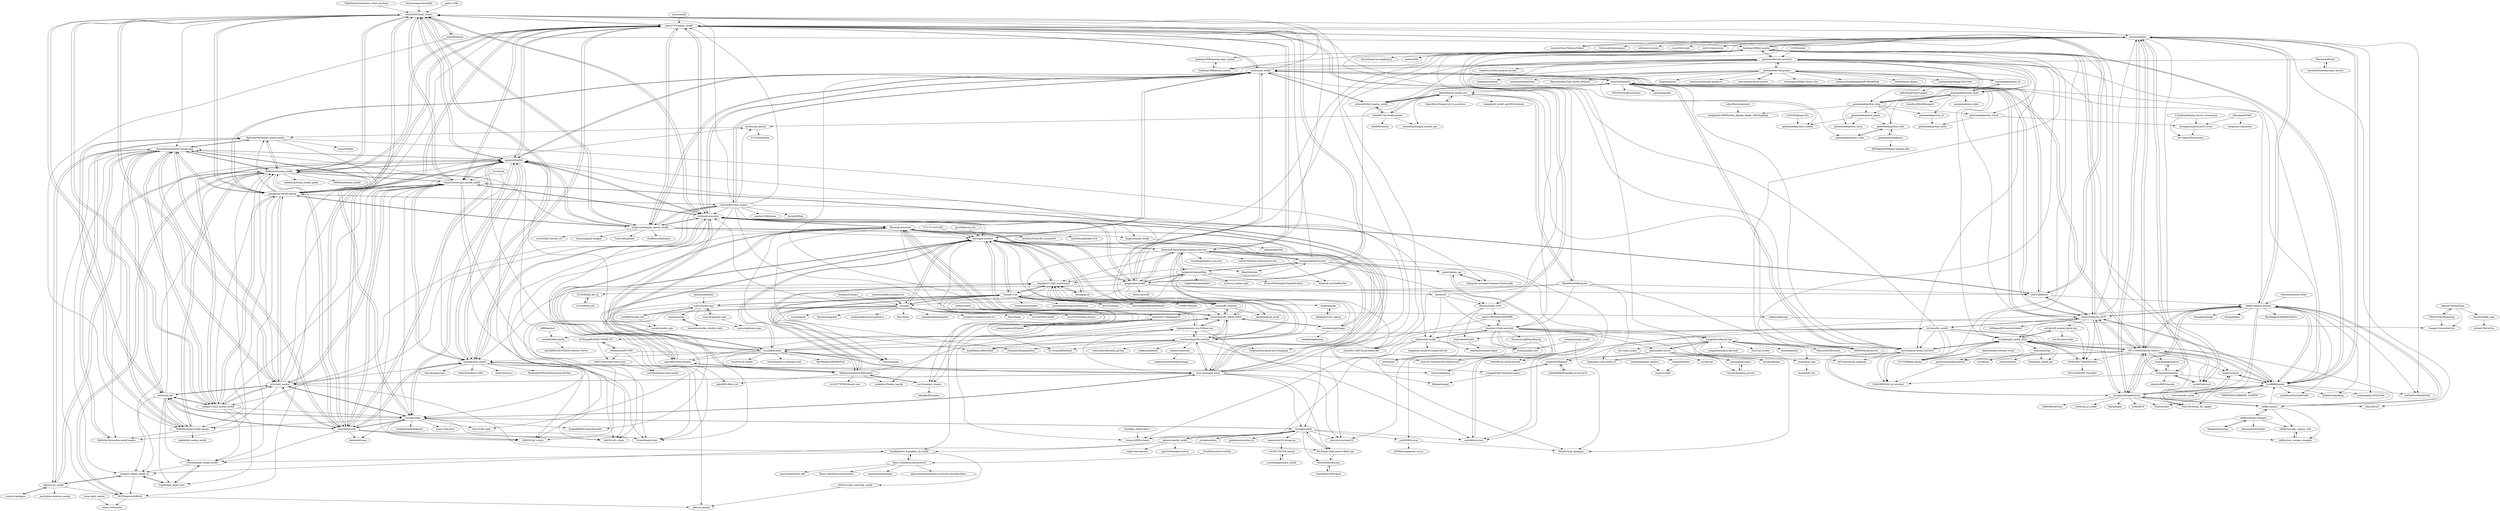 digraph G {
"MakiNaruto/Automatic_ticket_purchase" -> "cehui0303/Tmall_Tickets" ["e"=1]
"V-I-C-T-O-R/12306" -> "adyzng/jd-autobuy" ["e"=1]
"veezean/AutoBuyScripts" -> "thelastleft-back/taobao-tianmao-auto-buy"
"veezean/AutoBuyScripts" -> "hedada-hc/taobaoMiao"
"veezean/AutoBuyScripts" -> "codyi96/auto-buy"
"veezean/AutoBuyScripts" -> "lktop/snkrsbot" ["e"=1]
"veezean/AutoBuyScripts" -> "adyzng/jd-autobuy"
"veezean/AutoBuyScripts" -> "zhangkai3110/JD_AutoSubmit"
"veezean/AutoBuyScripts" -> "jerry3747/taobao_seckill"
"veezean/AutoBuyScripts" -> "gaoxt/taobao_api"
"veezean/AutoBuyScripts" -> "JokerPeter/jd_seckill_new"
"veezean/AutoBuyScripts" -> "Rosons/seckill_tools"
"fuckcqcs/fuckcqcs" -> "sunoj/jjb" ["e"=1]
"tychxn/jd-assistant" -> "andyzys/jd_seckill"
"tychxn/jd-assistant" -> "cycz/jdBuyMask"
"tychxn/jd-assistant" -> "zas023/JdBuyer" ["e"=1]
"tychxn/jd-assistant" -> "huanghyw/jd_seckill"
"tychxn/jd-assistant" -> "jerry3747/taobao_seckill"
"tychxn/jd-assistant" -> "adyzng/jd-autobuy"
"tychxn/jd-assistant" -> "zhou-xiaojun/jd_mask"
"tychxn/jd-assistant" -> "zqjzqj/mtSecKill"
"tychxn/jd-assistant" -> "muguruzawang/jd_maotai_seckill"
"tychxn/jd-assistant" -> "gongjunhao/seckill"
"tychxn/jd-assistant" -> "lxk0301/jd_scripts" ["e"=1]
"tychxn/jd-assistant" -> "cehui0303/Tmall_Tickets"
"tychxn/jd-assistant" -> "EvineDeng/jd-base" ["e"=1]
"tychxn/jd-assistant" -> "Rlacat/jd-automask"
"tychxn/jd-assistant" -> "ChinaVolvocars/jd_maotai_seckill"
"sunoj/jjb" -> "binux/qiandao" ["e"=1]
"sunoj/jjb" -> "sunoj/teaclub"
"sunoj/jjb" -> "CaoZ/JD-Coin"
"sunoj/jjb" -> "Kenshin/simpread" ["e"=1]
"sunoj/jjb" -> "koolshare/koolshare.github.io" ["e"=1]
"sunoj/jjb" -> "inu1255/soulsign-chrome" ["e"=1]
"sunoj/jjb" -> "adyzng/jd-autobuy"
"sunoj/jjb" -> "lhie1/Rules" ["e"=1]
"sunoj/jjb" -> "acgotaku/BaiduExporter" ["e"=1]
"sunoj/jjb" -> "breakwa11/shadowsocks-rss" ["e"=1]
"sunoj/jjb" -> "lxk0301/jd_scripts" ["e"=1]
"sunoj/jjb" -> "tychxn/jd-assistant"
"sunoj/jjb" -> "lhie1/Surge" ["e"=1]
"sunoj/jjb" -> "LXK9301/jd_scripts" ["e"=1]
"sunoj/jjb" -> "ACL4SSR/ACL4SSR" ["e"=1]
"gongjunhao/seckill" -> "tychxn/jd-assistant"
"gongjunhao/seckill" -> "andyzys/jd_seckill"
"gongjunhao/seckill" -> "hedada-hc/taobaoMiao"
"gongjunhao/seckill" -> "thelastleft-back/taobao-tianmao-auto-buy"
"gongjunhao/seckill" -> "jerry3747/taobao_seckill"
"gongjunhao/seckill" -> "adyzng/jd-autobuy"
"gongjunhao/seckill" -> "cehui0303/Tmall_Tickets"
"gongjunhao/seckill" -> "omxmo/xb" ["e"=1]
"gongjunhao/seckill" -> "tmaccs/JD_miaosha"
"gongjunhao/seckill" -> "veezean/AutoBuyScripts"
"gongjunhao/seckill" -> "huanghyw/jd_seckill"
"gongjunhao/seckill" -> "sunoj/jjb"
"gongjunhao/seckill" -> "bootsrc/jseckill" ["e"=1]
"gongjunhao/seckill" -> "zqjzqj/mtSecKill"
"gongjunhao/seckill" -> "zas023/JdBuyer" ["e"=1]
"widiot/coupon" -> "hupujrs2017/jingdong618"
"widiot/coupon" -> "hongningexpro/JDSpider"
"widiot/coupon" -> "csu-feizao/get_coupon"
"geeeeeeeek/videoproject" -> "hanyucd/movieweb_python" ["e"=1]
"geeeeeeeek/videoproject" -> "geeeeeeeek/python_bt"
"geeeeeeeek/videoproject" -> "geeeeeeeek/python_video"
"geeeeeeeek/videoproject" -> "geeeeeeeek/python_book"
"geeeeeeeek/videoproject" -> "geeeeeeeek/code_products"
"geeeeeeeek/videoproject" -> "rickyyangrui/Flask_Movie_Site" ["e"=1]
"geeeeeeeek/videoproject" -> "geeeeeeeek/python_shop"
"geeeeeeeek/videoproject" -> "mtianyan/VueDjangoAntdProBookShop" ["e"=1]
"geeeeeeeek/videoproject" -> "yuyexiaohan/Django-New-Web"
"geeeeeeeek/videoproject" -> "kele59/imooc-django" ["e"=1]
"geeeeeeeek/videoproject" -> "chenguanyou/book" ["e"=1]
"geeeeeeeek/videoproject" -> "mtianyan/OnlineMooc" ["e"=1]
"geeeeeeeek/videoproject" -> "Henryhaohao/Flask_Movie_Website" ["e"=1]
"geeeeeeeek/videoproject" -> "Hopetree/izone" ["e"=1]
"geeeeeeeek/videoproject" -> "haiiiiiyun/awesome-django-cn" ["e"=1]
"hedada-hc/taobaoMiao" -> "thelastleft-back/taobao-tianmao-auto-buy"
"hedada-hc/taobaoMiao" -> "veezean/AutoBuyScripts"
"hedada-hc/taobaoMiao" -> "gongjunhao/seckill"
"hedada-hc/taobaoMiao" -> "tmaccs/JD_miaosha"
"hedada-hc/taobaoMiao" -> "westnestling/N95-watcher"
"hedada-hc/taobaoMiao" -> "Butterfly-yzy/TaoBaoTool"
"hedada-hc/taobaoMiao" -> "longbeidou/taobaokev3" ["e"=1]
"hedada-hc/taobaoMiao" -> "makelove/Taobao_topsdk" ["e"=1]
"hedada-hc/taobaoMiao" -> "xsren/wx_taobao_fanli" ["e"=1]
"hedada-hc/taobaoMiao" -> "Python3WebSpider/TaobaoProduct" ["e"=1]
"hedada-hc/taobaoMiao" -> "zhangkai3110/JD_AutoSubmit"
"thelastleft-back/taobao-tianmao-auto-buy" -> "veezean/AutoBuyScripts"
"thelastleft-back/taobao-tianmao-auto-buy" -> "hedada-hc/taobaoMiao"
"thelastleft-back/taobao-tianmao-auto-buy" -> "codyi96/auto-buy"
"thelastleft-back/taobao-tianmao-auto-buy" -> "gaoxt/taobao_api"
"thelastleft-back/taobao-tianmao-auto-buy" -> "jerry3747/taobao_seckill"
"thelastleft-back/taobao-tianmao-auto-buy" -> "westnestling/N95-watcher"
"thelastleft-back/taobao-tianmao-auto-buy" -> "adyzng/jd-autobuy"
"thelastleft-back/taobao-tianmao-auto-buy" -> "gongjunhao/seckill"
"thelastleft-back/taobao-tianmao-auto-buy" -> "lktop/snkrsbot" ["e"=1]
"thelastleft-back/taobao-tianmao-auto-buy" -> "wasabiegg/taobao_auto_buy"
"thelastleft-back/taobao-tianmao-auto-buy" -> "zhangkai3110/JD_AutoSubmit"
"thelastleft-back/taobao-tianmao-auto-buy" -> "Butterfly-yzy/TaoBaoTool"
"thelastleft-back/taobao-tianmao-auto-buy" -> "sixzerotech/JD_MASK_Robot"
"thelastleft-back/taobao-tianmao-auto-buy" -> "tychxn/jd-assistant"
"thelastleft-back/taobao-tianmao-auto-buy" -> "saul2019/taobao-tianmao-auto-buy"
"geeeeeeeek/python_bt" -> "geeeeeeeek/python_book"
"geeeeeeeek/python_bt" -> "geeeeeeeek/videoproject"
"bjc5233/autojs" -> "CaoZ/JD-Coin" ["e"=1]
"waynecz/dadda-translate-crx" -> "sunoj/jjb" ["e"=1]
"shaodahong/jd-happy" -> "adyzng/jd-autobuy"
"shaodahong/jd-happy" -> "shaodahong/dahong"
"shaodahong/jd-happy" -> "sixzerotech/JD_MASK_Robot"
"shaodahong/jd-happy" -> "zhangkai3110/JD_AutoSubmit"
"libaoquan95/TRS" -> "shuangyulin/python023_lvyou"
"libaoquan95/TRS" -> "wangchao12/qunawan"
"tmaccs/JD_miaosha" -> "beermedlar/jd_script"
"tmaccs/JD_miaosha" -> "sixzerotech/JD_MASK_Robot"
"tmaccs/JD_miaosha" -> "hupujrs2017/jingdong618"
"tmaccs/JD_miaosha" -> "zhangkai3110/JD_AutoSubmit"
"xuess/smzdm-sign" -> "xuess/puppeteer-sign"
"xuess/smzdm-sign" -> "stark666/smzdm_bot" ["e"=1]
"xuess/smzdm-sign" -> "xuess/nightmare-sign"
"xuess/smzdm-sign" -> "myseil/smzdm_sgin"
"xuess/smzdm-sign" -> "isayme/smzdm"
"xuess/smzdm-sign" -> "CaoZ/JD-Coin"
"xuess/smzdm-sign" -> "cafebox/dailysign"
"dli98/geetest" -> "yaodi962464/smzdm" ["e"=1]
"yuyexiaohan/Django-New-Web" -> "gtfly/FlaskProject-giligili"
"abinnz/xiaofendui" -> "xuess/smzdm-sign" ["e"=1]
"sixzerotech/JD_MASK_Robot" -> "zhangkai3110/JD_AutoSubmit"
"sixzerotech/JD_MASK_Robot" -> "adyzng/jd-autobuy"
"sixzerotech/JD_MASK_Robot" -> "Rlacat/jd-automask"
"sixzerotech/JD_MASK_Robot" -> "zhangyikaii/auto-buy-Python-tool"
"sixzerotech/JD_MASK_Robot" -> "shaodahong/jd-happy"
"sixzerotech/JD_MASK_Robot" -> "tmaccs/JD_miaosha"
"sixzerotech/JD_MASK_Robot" -> "westnestling/N95-watcher"
"hongningexpro/JDSpider" -> "hupujrs2017/jingdong618"
"xuess/puppeteer-sign" -> "xuess/nightmare-sign"
"xuess/puppeteer-sign" -> "xuess/smzdm-sign"
"binux/qiandao" -> "CaoZ/JD-Coin" ["e"=1]
"x2rr/funds" -> "huanghyw/jd_seckill" ["e"=1]
"x2rr/funds" -> "ChinaVolvocars/jd_maotai_seckill" ["e"=1]
"CCZX/wechat" -> "geeeeeeeek/code_products" ["e"=1]
"lyrric/seckill" -> "jerry3747/taobao_seckill" ["e"=1]
"xxxXXX95/yuyue" -> "WongYuYe/jd_qianggou"
"xxxXXX95/yuyue" -> "jf3096/jd-puppeteer-yuyue"
"liuxingguo/mjd" -> "Mr-Wang119/jd-reserve-flash-sale"
"liuxingguo/mjd" -> "syuukawa/jdms"
"liuxingguo/mjd" -> "Yx1aoq1/jdms"
"liuxingguo/mjd" -> "summersky2014/snap-up"
"liuxingguo/mjd" -> "jjjenkinson/autobuy-jd"
"liuxingguo/mjd" -> "tsung-sc/JDPurchaser"
"liuxingguo/mjd" -> "xxxXXX95/yuyue"
"liuxingguo/mjd" -> "AiceFu/PanicBuying"
"liuxingguo/mjd" -> "yileicn/jd-assistantV2"
"liuxingguo/mjd" -> "ghwswywps/jd_seckill"
"liuxingguo/mjd" -> "codyi96/auto-buy"
"zhou-xiaojun/jd_mask" -> "wlwwu/jd_maotai"
"zhou-xiaojun/jd_mask" -> "huanghyw/jd_seckill"
"zhou-xiaojun/jd_mask" -> "tychxn/jd-assistant"
"zhou-xiaojun/jd_mask" -> "Rlacat/jd-automask"
"zhou-xiaojun/jd_mask" -> "Yx1aoq1/jdms"
"zhou-xiaojun/jd_mask" -> "cycz/jdBuyMask"
"zhou-xiaojun/jd_mask" -> "Mr-Wang119/jd-reserve-flash-sale"
"zhou-xiaojun/jd_mask" -> "westnestling/N95-watcher"
"zhou-xiaojun/jd_mask" -> "liuxingguo/mjd"
"zhou-xiaojun/jd_mask" -> "yileicn/jd-assistantV2"
"zhou-xiaojun/jd_mask" -> "cehui0303/Tmall_Tickets"
"zhou-xiaojun/jd_mask" -> "sixzerotech/JD_MASK_Robot"
"zhou-xiaojun/jd_mask" -> "zhangyikaii/auto-buy-Python-tool"
"zhou-xiaojun/jd_mask" -> "ChinaVolvocars/jd_maotai_seckill"
"zhou-xiaojun/jd_mask" -> "zqjzqj/mtSecKill"
"wlwwu/jd_maotai" -> "zhou-xiaojun/jd_mask"
"wlwwu/jd_maotai" -> "mengxr123/jd_maotai_seckill"
"wlwwu/jd_maotai" -> "cehui0303/Tmall_Tickets"
"wlwwu/jd_maotai" -> "ztino/helloworld"
"wlwwu/jd_maotai" -> "shenzhenjinma/hook-chrome-ajax"
"wlwwu/jd_maotai" -> "ChinaVolvocars/jd_maotai_seckill"
"wlwwu/jd_maotai" -> "who0sy/jd_kill"
"wlwwu/jd_maotai" -> "Yx1aoq1/jdms"
"wlwwu/jd_maotai" -> "zqjzqj/mtSecKill"
"wlwwu/jd_maotai" -> "huanghyw/jd_seckill"
"wlwwu/jd_maotai" -> "HelloMaoTai/jd-seckill-maotai"
"wlwwu/jd_maotai" -> "jerry3747/taobao_seckill"
"wlwwu/jd_maotai" -> "phanker/jd-seckill-maotai"
"wlwwu/jd_maotai" -> "8090shuo/suning_seckill"
"wlwwu/jd_maotai" -> "back8/github_huanghyw_jd_seckill"
"FraxFinance/frax-solidity" -> "Basis-Cash/basiscash-protocol" ["e"=1]
"cehui0303/Tmall_Tickets" -> "ChinaVolvocars/jd_maotai_seckill"
"cehui0303/Tmall_Tickets" -> "zqjzqj/mtSecKill"
"cehui0303/Tmall_Tickets" -> "jerry3747/taobao_seckill"
"cehui0303/Tmall_Tickets" -> "huanghyw/jd_seckill"
"cehui0303/Tmall_Tickets" -> "ztino/helloworld"
"cehui0303/Tmall_Tickets" -> "onjava8/maotai"
"cehui0303/Tmall_Tickets" -> "wlwwu/jd_maotai"
"cehui0303/Tmall_Tickets" -> "8090shuo/suning_seckill"
"cehui0303/Tmall_Tickets" -> "muguruzawang/jd_maotai_seckill"
"cehui0303/Tmall_Tickets" -> "tychxn/jd-assistant"
"cehui0303/Tmall_Tickets" -> "insoxin/imaotai"
"cehui0303/Tmall_Tickets" -> "who0sy/jd_kill"
"cehui0303/Tmall_Tickets" -> "phanker/jd-seckill-maotai"
"cehui0303/Tmall_Tickets" -> "mengxr123/jd_maotai_seckill"
"cehui0303/Tmall_Tickets" -> "shenzhenjinma/hook-chrome-ajax"
"Liu0330/Django-Stu" -> "geeeeeeeek/python_student" ["e"=1]
"cycz/jdBuyMask" -> "Rlacat/jd-automask"
"cycz/jdBuyMask" -> "tychxn/jd-assistant"
"cycz/jdBuyMask" -> "westnestling/N95-watcher"
"cycz/jdBuyMask" -> "zhou-xiaojun/jd_mask"
"cycz/jdBuyMask" -> "zhangyikaii/auto-buy-Python-tool"
"cycz/jdBuyMask" -> "sixzerotech/JD_MASK_Robot"
"cycz/jdBuyMask" -> "adyzng/jd-autobuy"
"cycz/jdBuyMask" -> "huanghyw/jd_seckill"
"cycz/jdBuyMask" -> "binux/qiandao" ["e"=1]
"cycz/jdBuyMask" -> "zqjzqj/mtSecKill"
"cycz/jdBuyMask" -> "liuzhuoling2011/baidupcs-web" ["e"=1]
"cycz/jdBuyMask" -> "EvineDeng/jd-base" ["e"=1]
"cycz/jdBuyMask" -> "RayWangQvQ/BiliBiliTool" ["e"=1]
"cycz/jdBuyMask" -> "qqxx6661/Price-monitor" ["e"=1]
"cycz/jdBuyMask" -> "wisz2021/jd_docker" ["e"=1]
"ghwswywps/jd_seckill" -> "Mr-Wang119/jd-reserve-flash-sale"
"ghwswywps/jd_seckill" -> "liuxingguo/mjd"
"ghwswywps/jd_seckill" -> "qiin2333/monkey-master"
"ghwswywps/jd_seckill" -> "xiaojia21190/jd_seckill_cli"
"ghwswywps/jd_seckill" -> "back8/github_huanghyw_jd_seckill"
"ghwswywps/jd_seckill" -> "sopify-bot/supreme" ["e"=1]
"Basis-Cash/basiscash-protocol" -> "Basis-Cash/basiscash-frontend"
"Basis-Cash/basiscash-protocol" -> "emptysetsquad/dollar" ["e"=1]
"Basis-Cash/basiscash-protocol" -> "back8/github_huanghyw_jd_seckill"
"Basis-Cash/basiscash-protocol" -> "alpersonalwebsite/data-structures-and-algorithms" ["e"=1]
"Basis-Cash/basiscash-protocol" -> "qonversion/flutter-sdk" ["e"=1]
"Entromorgan/Autoticket" -> "cehui0303/Tmall_Tickets" ["e"=1]
"makeloveandroid/-" -> "makeloveandroid/Optimizeapp"
"Rlacat/jd-automask" -> "cycz/jdBuyMask"
"Rlacat/jd-automask" -> "westnestling/N95-watcher"
"Rlacat/jd-automask" -> "zhangyikaii/auto-buy-Python-tool"
"Rlacat/jd-automask" -> "sixzerotech/JD_MASK_Robot"
"Rlacat/jd-automask" -> "zhou-xiaojun/jd_mask"
"Rlacat/jd-automask" -> "tychxn/jd-assistant"
"Rlacat/jd-automask" -> "yikingchu/ShoppingMiao"
"Rlacat/jd-automask" -> "Py-Script/jdBuyMask"
"Rlacat/jd-automask" -> "adyzng/jd-autobuy"
"Rlacat/jd-automask" -> "bingMillion/-jdBuyMask"
"Rlacat/jd-automask" -> "Yx1aoq1/jdms"
"Rlacat/jd-automask" -> "ZainCheung/helper-618" ["e"=1]
"Rlacat/jd-automask" -> "Aruelius/Cloud189_Greasyfork" ["e"=1]
"Rlacat/jd-automask" -> "qqxx6661/Price-monitor" ["e"=1]
"westnestling/N95-watcher" -> "Rlacat/jd-automask"
"westnestling/N95-watcher" -> "yikingchu/ShoppingMiao"
"westnestling/N95-watcher" -> "cycz/jdBuyMask"
"westnestling/N95-watcher" -> "zhangyikaii/auto-buy-Python-tool"
"westnestling/N95-watcher" -> "sixzerotech/JD_MASK_Robot"
"westnestling/N95-watcher" -> "bingMillion/-jdBuyMask"
"westnestling/N95-watcher" -> "thelastleft-back/taobao-tianmao-auto-buy"
"westnestling/N95-watcher" -> "StephanoGeorge/Jd-Auto-Shopping"
"westnestling/N95-watcher" -> "zhou-xiaojun/jd_mask"
"westnestling/N95-watcher" -> "rinkky/ineedmask"
"westnestling/N95-watcher" -> "makeloveandroid/-"
"westnestling/N95-watcher" -> "roberchenc/flashsale_python"
"westnestling/N95-watcher" -> "codyi96/auto-buy"
"westnestling/N95-watcher" -> "Py-Script/jdBuyMask"
"AiceFu/PanicBuying" -> "Cenita/RushToPuchase"
"Mr-Wang119/jd-reserve-flash-sale" -> "liuxingguo/mjd"
"Mr-Wang119/jd-reserve-flash-sale" -> "AiceFu/PanicBuying"
"a6051529/vmall-rush-to-buy" -> "JsonMa/huawei-mall-crawler"
"yaodi962464/smzdm" -> "llq164850128/SMZDM_Monitor_Parice"
"gaoxt/taobao_api" -> "codyi96/auto-buy"
"gaoxt/taobao_api" -> "chengxinli-zn/taobao-tianmao-Timed-spike"
"zhangyikaii/auto-buy-Python-tool" -> "Rlacat/jd-automask"
"zhangyikaii/auto-buy-Python-tool" -> "bingMillion/-jdBuyMask"
"zhangyikaii/auto-buy-Python-tool" -> "westnestling/N95-watcher"
"zhangyikaii/auto-buy-Python-tool" -> "sixzerotech/JD_MASK_Robot"
"zhangyikaii/auto-buy-Python-tool" -> "yileicn/jd-assistantV2"
"codyi96/auto-buy" -> "gaoxt/taobao_api"
"wfdubowen/BUY-HW" -> "a6051529/vmall-rush-to-buy"
"wfdubowen/BUY-HW" -> "JsonMa/huawei-mall-crawler"
"wfdubowen/BUY-HW" -> "XYZliang/HUAWEI-STORE-GO"
"wfdubowen/BUY-HW" -> "zman2013/chrome-ext-huawei-mall"
"myseil/smzdm_sgin" -> "yaodi962464/smzdm"
"summersky2014/snap-up" -> "1181691792/TM_maotai"
"Cenita/RushToPuchase" -> "AiceFu/PanicBuying"
"andyzys/jd_seckill" -> "tychxn/jd-assistant"
"andyzys/jd_seckill" -> "jerry3747/taobao_seckill"
"andyzys/jd_seckill" -> "zas023/JdBuyer" ["e"=1]
"andyzys/jd_seckill" -> "muguruzawang/jd_maotai_seckill"
"andyzys/jd_seckill" -> "hu619340515/jd_seckill-1"
"andyzys/jd_seckill" -> "zqjzqj/mtSecKill"
"andyzys/jd_seckill" -> "gongjunhao/seckill"
"andyzys/jd_seckill" -> "chao325/MaoTai_GUIT"
"andyzys/jd_seckill" -> "adyzng/jd-autobuy"
"andyzys/jd_seckill" -> "phoniex628/jd_maotai_seckill"
"andyzys/jd_seckill" -> "phanker/jd-seckill-maotai"
"andyzys/jd_seckill" -> "cehui0303/Tmall_Tickets"
"andyzys/jd_seckill" -> "geeeeeeeek/code_products"
"andyzys/jd_seckill" -> "huaisha1224/jd-assistant"
"andyzys/jd_seckill" -> "chao325/QmaoTai"
"huanghyw/jd_seckill" -> "ChinaVolvocars/jd_maotai_seckill"
"huanghyw/jd_seckill" -> "zqjzqj/mtSecKill"
"huanghyw/jd_seckill" -> "lxk0301/jd_scripts" ["e"=1]
"huanghyw/jd_seckill" -> "cehui0303/Tmall_Tickets"
"huanghyw/jd_seckill" -> "tychxn/jd-assistant"
"huanghyw/jd_seckill" -> "zhou-xiaojun/jd_mask"
"huanghyw/jd_seckill" -> "EvineDeng/jd-base" ["e"=1]
"huanghyw/jd_seckill" -> "LXK9301/jd_scripts" ["e"=1]
"huanghyw/jd_seckill" -> "MustangYM/WeChatExtension-ForMac" ["e"=1]
"huanghyw/jd_seckill" -> "ztino/helloworld"
"huanghyw/jd_seckill" -> "jerry3747/taobao_seckill"
"huanghyw/jd_seckill" -> "chavyleung/scripts" ["e"=1]
"huanghyw/jd_seckill" -> "whyour/qinglong" ["e"=1]
"huanghyw/jd_seckill" -> "testerSunshine/12306" ["e"=1]
"huanghyw/jd_seckill" -> "clearw5/Auto.js" ["e"=1]
"zqjzqj/mtSecKill" -> "cehui0303/Tmall_Tickets"
"zqjzqj/mtSecKill" -> "huanghyw/jd_seckill"
"zqjzqj/mtSecKill" -> "ztino/helloworld"
"zqjzqj/mtSecKill" -> "jerry3747/taobao_seckill"
"zqjzqj/mtSecKill" -> "ChinaVolvocars/jd_maotai_seckill"
"zqjzqj/mtSecKill" -> "Yx1aoq1/jdms"
"zqjzqj/mtSecKill" -> "shenzhenjinma/hook-chrome-ajax"
"zqjzqj/mtSecKill" -> "8090shuo/suning_seckill"
"zqjzqj/mtSecKill" -> "tychxn/jd-assistant"
"zqjzqj/mtSecKill" -> "mengxr123/jd_maotai_seckill"
"zqjzqj/mtSecKill" -> "phanker/jd-seckill-maotai"
"zqjzqj/mtSecKill" -> "EvineDeng/jd-base" ["e"=1]
"zqjzqj/mtSecKill" -> "LXK9301/jd_scripts" ["e"=1]
"zqjzqj/mtSecKill" -> "andyzys/jd_seckill"
"zqjzqj/mtSecKill" -> "muguruzawang/jd_maotai_seckill"
"omxmo/xb" -> "huaisha1224/jd-assistant" ["e"=1]
"omxmo/xb" -> "Rosons/seckill_tools" ["e"=1]
"omxmo/xb" -> "insoxin/imaotai" ["e"=1]
"omxmo/xb" -> "shikiroot/jd-seckill" ["e"=1]
"hu619340515/jd_seckill-1" -> "andyzys/jd_seckill"
"hu619340515/jd_seckill-1" -> "phanker/jd-seckill-maotai"
"hu619340515/jd_seckill-1" -> "muguruzawang/jd_maotai_seckill"
"hu619340515/jd_seckill-1" -> "Zero-S1/JD_tools" ["e"=1]
"hu619340515/jd_seckill-1" -> "wlwwu/jd_maotai"
"hu619340515/jd_seckill-1" -> "back8/github_huanghyw_jd_seckill"
"hu619340515/jd_seckill-1" -> "tychxn/jd-assistant"
"hu619340515/jd_seckill-1" -> "jerry3747/taobao_seckill"
"hu619340515/jd_seckill-1" -> "cehui0303/Tmall_Tickets"
"hu619340515/jd_seckill-1" -> "dingyuchao/jd_seckill"
"hu619340515/jd_seckill-1" -> "mengxr123/jd_maotai_seckill"
"hu619340515/jd_seckill-1" -> "he1pu/JDHelp" ["e"=1]
"hu619340515/jd_seckill-1" -> "Aruelius/jd_maotai"
"hu619340515/jd_seckill-1" -> "shikiroot/jd-seckill"
"hu619340515/jd_seckill-1" -> "maybe1229/jd-base" ["e"=1]
"gzldc/12306" -> "cehui0303/Tmall_Tickets" ["e"=1]
"jerry3747/taobao_seckill" -> "cehui0303/Tmall_Tickets"
"jerry3747/taobao_seckill" -> "ChinaVolvocars/jd_maotai_seckill"
"jerry3747/taobao_seckill" -> "andyzys/jd_seckill"
"jerry3747/taobao_seckill" -> "zqjzqj/mtSecKill"
"jerry3747/taobao_seckill" -> "tychxn/jd-assistant"
"jerry3747/taobao_seckill" -> "8090shuo/suning_seckill"
"jerry3747/taobao_seckill" -> "thelastleft-back/taobao-tianmao-auto-buy"
"jerry3747/taobao_seckill" -> "muguruzawang/jd_maotai_seckill"
"jerry3747/taobao_seckill" -> "zas023/JdBuyer" ["e"=1]
"jerry3747/taobao_seckill" -> "huanghyw/jd_seckill"
"jerry3747/taobao_seckill" -> "ztino/helloworld"
"jerry3747/taobao_seckill" -> "Rosons/seckill_tools"
"jerry3747/taobao_seckill" -> "phanker/jd-seckill-maotai"
"jerry3747/taobao_seckill" -> "insoxin/imaotai"
"jerry3747/taobao_seckill" -> "gongjunhao/seckill"
"ChinaVolvocars/jd_maotai_seckill" -> "cehui0303/Tmall_Tickets"
"ChinaVolvocars/jd_maotai_seckill" -> "huanghyw/jd_seckill"
"ChinaVolvocars/jd_maotai_seckill" -> "jerry3747/taobao_seckill"
"ChinaVolvocars/jd_maotai_seckill" -> "ztino/helloworld"
"ChinaVolvocars/jd_maotai_seckill" -> "zqjzqj/mtSecKill"
"ChinaVolvocars/jd_maotai_seckill" -> "8090shuo/suning_seckill"
"ChinaVolvocars/jd_maotai_seckill" -> "lxk0301/jd_scripts" ["e"=1]
"ChinaVolvocars/jd_maotai_seckill" -> "tychxn/jd-assistant"
"ChinaVolvocars/jd_maotai_seckill" -> "wlwwu/jd_maotai"
"ChinaVolvocars/jd_maotai_seckill" -> "EvineDeng/jd-base" ["e"=1]
"ChinaVolvocars/jd_maotai_seckill" -> "LXK9301/jd_scripts" ["e"=1]
"ChinaVolvocars/jd_maotai_seckill" -> "shenzhenjinma/hook-chrome-ajax"
"ChinaVolvocars/jd_maotai_seckill" -> "Yx1aoq1/jdms"
"ChinaVolvocars/jd_maotai_seckill" -> "zhou-xiaojun/jd_mask"
"ChinaVolvocars/jd_maotai_seckill" -> "phanker/jd-seckill-maotai"
"xiaojia21190/jd_seckill_cli" -> "lvgithub/jd_seckill_new"
"xiaojia21190/jd_seckill_cli" -> "583/TemporarilyBlock"
"xiaojia21190/jd_seckill_cli" -> "xjblszyy/sn_seckill"
"8090shuo/suning_seckill" -> "xjblszyy/sn_seckill"
"8090shuo/suning_seckill" -> "583/TemporarilyBlock"
"8090shuo/suning_seckill" -> "shenzhenjinma/hook-chrome-ajax"
"8090shuo/suning_seckill" -> "HelloMaoTai/taobao-seckill-maotai"
"8090shuo/suning_seckill" -> "jerry3747/taobao_seckill"
"8090shuo/suning_seckill" -> "HelloMaoTai/jd-seckill-maotai"
"8090shuo/suning_seckill" -> "HelloMaoTai/suning-seckill-maotai"
"8090shuo/suning_seckill" -> "zqjzqj/mtSecKill"
"8090shuo/suning_seckill" -> "smileArchitect/jd_seckill_guide"
"8090shuo/suning_seckill" -> "ztino/helloworld"
"8090shuo/suning_seckill" -> "qHrs/sn_maotai"
"8090shuo/suning_seckill" -> "cehui0303/Tmall_Tickets"
"8090shuo/suning_seckill" -> "xiaojia21190/jd_seckill_cli"
"8090shuo/suning_seckill" -> "8090shuo/taobao_seckill"
"8090shuo/suning_seckill" -> "ChinaVolvocars/jd_maotai_seckill"
"HelloMaoTai/taobao-seckill-maotai" -> "HelloMaoTai/suning-seckill-maotai"
"HelloMaoTai/taobao-seckill-maotai" -> "shenzhenjinma/hook-chrome-ajax"
"HelloMaoTai/taobao-seckill-maotai" -> "8090shuo/suning_seckill"
"HelloMaoTai/taobao-seckill-maotai" -> "HelloMaoTai/jd-seckill-maotai"
"HelloMaoTai/taobao-seckill-maotai" -> "583/TemporarilyBlock"
"HelloMaoTai/taobao-seckill-maotai" -> "chengxinli-zn/taobao-tianmao-Timed-spike"
"HelloMaoTai/taobao-seckill-maotai" -> "ycrao/seckiller"
"phanker/jd-seckill-maotai" -> "mengxr123/jd_maotai_seckill"
"phanker/jd-seckill-maotai" -> "muguruzawang/jd_maotai_seckill"
"phanker/jd-seckill-maotai" -> "shenzhenjinma/hook-chrome-ajax"
"phanker/jd-seckill-maotai" -> "zqjzqj/mtSecKill"
"phanker/jd-seckill-maotai" -> "HelloMaoTai/jd-seckill-maotai"
"phanker/jd-seckill-maotai" -> "8090shuo/suning_seckill"
"phanker/jd-seckill-maotai" -> "jerry3747/taobao_seckill"
"phanker/jd-seckill-maotai" -> "cehui0303/Tmall_Tickets"
"phanker/jd-seckill-maotai" -> "andyzys/jd_seckill"
"phanker/jd-seckill-maotai" -> "HelloMaoTai/taobao-seckill-maotai"
"phanker/jd-seckill-maotai" -> "wlwwu/jd_maotai"
"phanker/jd-seckill-maotai" -> "hu619340515/jd_seckill-1"
"phanker/jd-seckill-maotai" -> "Aruelius/jd_maotai"
"phanker/jd-seckill-maotai" -> "ChinaArJun/jd_seckill_docker"
"phanker/jd-seckill-maotai" -> "ChinaVolvocars/jd_maotai_seckill"
"hello8817/jd-seckill-maotai" -> "phoniex628/jd_maotai_seckill"
"hello8817/jd-seckill-maotai" -> "zhaoxilingcheng/jd_maotai_rpa"
"hello8817/jd-seckill-maotai" -> "JokerPeter/jd_seckill_new"
"hello8817/jd-seckill-maotai" -> "Aruelius/jd_maotai"
"hello8817/jd-seckill-maotai" -> "czh6888/maotai"
"cafebox/dailysign" -> "Gsangu/UnicomGetCoin"
"bigmax706/AutoSign" -> "750421628/39shouting"
"bigmax706/AutoSign" -> "Gsangu/UnicomGetCoin"
"bigmax706/AutoSign" -> "kxs2018/daily_sign"
"Aruelius/jd_maotai" -> "HelloMaoTai/taobao-seckill-maotai"
"Aruelius/jd_maotai" -> "ICU2020/Maotai"
"woxiqingxian/jd_seckill" -> "WongYuYe/jd_qianggou"
"woxiqingxian/jd_seckill" -> "dclemon/jdkill_new"
"muguruzawang/jd_maotai_seckill" -> "andyzys/jd_seckill"
"muguruzawang/jd_maotai_seckill" -> "phanker/jd-seckill-maotai"
"muguruzawang/jd_maotai_seckill" -> "jerry3747/taobao_seckill"
"muguruzawang/jd_maotai_seckill" -> "cehui0303/Tmall_Tickets"
"muguruzawang/jd_maotai_seckill" -> "tychxn/jd-assistant"
"muguruzawang/jd_maotai_seckill" -> "zqjzqj/mtSecKill"
"muguruzawang/jd_maotai_seckill" -> "hu619340515/jd_seckill-1"
"muguruzawang/jd_maotai_seckill" -> "zero205/JD_tencent_scf" ["e"=1]
"muguruzawang/jd_maotai_seckill" -> "liuxingguo/mjd"
"muguruzawang/jd_maotai_seckill" -> "louisyoungx/jd-shopper" ["e"=1]
"muguruzawang/jd_maotai_seckill" -> "Toulu-debug/enen" ["e"=1]
"muguruzawang/jd_maotai_seckill" -> "adyzng/jd-autobuy"
"muguruzawang/jd_maotai_seckill" -> "shufflewzc/fakergone" ["e"=1]
"muguruzawang/jd_maotai_seckill" -> "dingyuchao/jd_seckill"
"muguruzawang/jd_maotai_seckill" -> "8090shuo/suning_seckill"
"HangboQuan/wego" -> "oddfar/campus-example" ["e"=1]
"mengxr123/jd_maotai_seckill" -> "shenzhenjinma/hook-chrome-ajax"
"mengxr123/jd_maotai_seckill" -> "phanker/jd-seckill-maotai"
"mengxr123/jd_maotai_seckill" -> "wlwwu/jd_maotai"
"mengxr123/jd_maotai_seckill" -> "zqjzqj/mtSecKill"
"mengxr123/jd_maotai_seckill" -> "8090shuo/suning_seckill"
"mengxr123/jd_maotai_seckill" -> "ChinaArJun/jd_seckill_docker"
"mengxr123/jd_maotai_seckill" -> "who0sy/jd_kill"
"mengxr123/jd_maotai_seckill" -> "cehui0303/Tmall_Tickets"
"mengxr123/jd_maotai_seckill" -> "lvgithub/jd_seckill_new"
"mengxr123/jd_maotai_seckill" -> "ChinaVolvocars/jd_maotai_seckill"
"mengxr123/jd_maotai_seckill" -> "Yx1aoq1/jdms"
"who0sy/jd_kill" -> "shenzhenjinma/hook-chrome-ajax"
"who0sy/jd_kill" -> "ztino/helloworld"
"who0sy/jd_kill" -> "ChinaArJun/jd_seckill_docker"
"who0sy/jd_kill" -> "lvgithub/jd_seckill_new"
"who0sy/jd_kill" -> "Yx1aoq1/jdms"
"who0sy/jd_kill" -> "wlwwu/jd_maotai"
"who0sy/jd_kill" -> "zqjzqj/mtSecKill"
"who0sy/jd_kill" -> "cehui0303/Tmall_Tickets"
"who0sy/jd_kill" -> "xiaojia21190/jd_seckill_cli"
"who0sy/jd_kill" -> "HelloMaoTai/jd-seckill-maotai"
"who0sy/jd_kill" -> "mengxr123/jd_maotai_seckill"
"750421628/39shouting" -> "bigmax706/AutoSign"
"750421628/39shouting" -> "Gsangu/UnicomGetCoin"
"phoniex628/jd_maotai_seckill" -> "hello8817/jd-seckill-maotai"
"phoniex628/jd_maotai_seckill" -> "JokerPeter/jd_seckill_new"
"phoniex628/jd_maotai_seckill" -> "chao325/QmaoTai"
"phoniex628/jd_maotai_seckill" -> "andyzys/jd_seckill"
"JokerPeter/jd_seckill_new" -> "SuperKevinZhang/rush_to_purchase"
"JokerPeter/jd_seckill_new" -> "phoniex628/jd_maotai_seckill"
"JokerPeter/jd_seckill_new" -> "hello8817/jd-seckill-maotai"
"JokerPeter/jd_seckill_new" -> "zazoCoder/jd-seckill-2023new"
"JokerPeter/jd_seckill_new" -> "BlackWatch0/JDspyder"
"JokerPeter/jd_seckill_new" -> "zhaoxilingcheng/jd_maotai_rpa"
"JokerPeter/jd_seckill_new" -> "zhangkn/jd_seckill_anyi4Pythonback"
"shikiroot/jd-seckill" -> "tsung-sc/JDPurchaser"
"shikiroot/jd-seckill" -> "lianghuan-xatu/Jd-Pruchase-Kill-dev"
"shikiroot/jd-seckill" -> "huaisha1224/jd-assistant"
"shikiroot/jd-seckill" -> "WongYuYe/jd_qianggou"
"shikiroot/jd-seckill" -> "dclemon/jdkill_new"
"shikiroot/jd-seckill" -> "zhao458114067/jd-pruchase-kill"
"stark666/smzdm_bot" -> "xuess/smzdm-sign" ["e"=1]
"stark666/smzdm_bot" -> "myseil/smzdm_sgin" ["e"=1]
"dingyuchao/jd_seckill" -> "abeelan/jdSeckill"
"chengxinli-zn/taobao-tianmao-Timed-spike" -> "gaoxt/taobao_api"
"SuperKevinZhang/rush_to_purchase" -> "JokerPeter/jd_seckill_new"
"isayme/smzdm" -> "linjunzhu/smzdm_checkin_daily"
"Yx1aoq1/jdms" -> "zqjzqj/mtSecKill"
"Yx1aoq1/jdms" -> "liuxingguo/mjd"
"Yx1aoq1/jdms" -> "LXK9301/jd_scripts" ["e"=1]
"Yx1aoq1/jdms" -> "shenzhenjinma/hook-chrome-ajax"
"Yx1aoq1/jdms" -> "EvineDeng/jd-base" ["e"=1]
"Yx1aoq1/jdms" -> "zhou-xiaojun/jd_mask"
"Yx1aoq1/jdms" -> "krapnikkk/JDCouponAssistant" ["e"=1]
"Yx1aoq1/jdms" -> "who0sy/jd_kill"
"Yx1aoq1/jdms" -> "dockere/jd-base" ["e"=1]
"Yx1aoq1/jdms" -> "monk-coder/dust" ["e"=1]
"Yx1aoq1/jdms" -> "Zero-S1/JD_tools" ["e"=1]
"Yx1aoq1/jdms" -> "ztino/helloworld"
"Yx1aoq1/jdms" -> "wlwwu/jd_maotai"
"Yx1aoq1/jdms" -> "SuMaiKaDe/jddockerbot" ["e"=1]
"Yx1aoq1/jdms" -> "HelloMaoTai/jd-seckill-maotai"
"onjava8/maotai" -> "cehui0303/Tmall_Tickets"
"onjava8/maotai" -> "tiankong1999/jd_maotai"
"onjava8/maotai" -> "HelloMaoTai/jd-seckill-maotai"
"ramain828/xiaomiyoupin_maotai" -> "Blincheng/Wuzhu"
"HelloMaoTai/jd-seckill-maotai" -> "HelloMaoTai/suning-seckill-maotai"
"HelloMaoTai/jd-seckill-maotai" -> "HelloMaoTai/taobao-seckill-maotai"
"HelloMaoTai/jd-seckill-maotai" -> "shenzhenjinma/hook-chrome-ajax"
"HelloMaoTai/jd-seckill-maotai" -> "8090shuo/suning_seckill"
"ztino/helloworld" -> "cehui0303/Tmall_Tickets"
"ztino/helloworld" -> "zqjzqj/mtSecKill"
"ztino/helloworld" -> "ChinaVolvocars/jd_maotai_seckill"
"ztino/helloworld" -> "who0sy/jd_kill"
"ztino/helloworld" -> "shenzhenjinma/hook-chrome-ajax"
"ztino/helloworld" -> "8090shuo/suning_seckill"
"ztino/helloworld" -> "huanghyw/jd_seckill"
"ztino/helloworld" -> "wlwwu/jd_maotai"
"ztino/helloworld" -> "EvineDeng/jd-base" ["e"=1]
"ztino/helloworld" -> "jerry3747/taobao_seckill"
"ztino/helloworld" -> "LXK9301/jd_scripts" ["e"=1]
"ztino/helloworld" -> "Yx1aoq1/jdms"
"ztino/helloworld" -> "dockere/jd-base" ["e"=1]
"ztino/helloworld" -> "lxk0301/jd_scripts" ["e"=1]
"ztino/helloworld" -> "ChinaArJun/jd_seckill_docker"
"XYZliang/HUAWEI-STORE-GO" -> "wfdubowen/BUY-HW"
"XYZliang/HUAWEI-STORE-GO" -> "a6051529/vmall-rush-to-buy"
"XYZliang/HUAWEI-STORE-GO" -> "lov3smu/hw_seckill"
"shenzhenjinma/hook-chrome-ajax" -> "8090shuo/suning_seckill"
"shenzhenjinma/hook-chrome-ajax" -> "HelloMaoTai/taobao-seckill-maotai"
"shenzhenjinma/hook-chrome-ajax" -> "mengxr123/jd_maotai_seckill"
"shenzhenjinma/hook-chrome-ajax" -> "who0sy/jd_kill"
"shenzhenjinma/hook-chrome-ajax" -> "ztino/helloworld"
"shenzhenjinma/hook-chrome-ajax" -> "HelloMaoTai/jd-seckill-maotai"
"shenzhenjinma/hook-chrome-ajax" -> "zqjzqj/mtSecKill"
"shenzhenjinma/hook-chrome-ajax" -> "phanker/jd-seckill-maotai"
"shenzhenjinma/hook-chrome-ajax" -> "HelloMaoTai/suning-seckill-maotai"
"shenzhenjinma/hook-chrome-ajax" -> "xjblszyy/sn_seckill"
"shenzhenjinma/hook-chrome-ajax" -> "Yx1aoq1/jdms"
"shenzhenjinma/hook-chrome-ajax" -> "xiaojia21190/jd_seckill_cli"
"shenzhenjinma/hook-chrome-ajax" -> "583/TemporarilyBlock"
"shenzhenjinma/hook-chrome-ajax" -> "wlwwu/jd_maotai"
"HelloMaoTai/jd-seckill-maotai" -> "cppbird/jd_maotai_seckill"
"kxs2018/daily_sign" -> "xuthus5/HeCaiYun" ["e"=1]
"syuukawa/jdms" -> "liuxingguo/mjd"
"ChinaArJun/jd_seckill_docker" -> "lvgithub/jd_seckill_new"
"ChinaArJun/jd_seckill_docker" -> "xiaojia21190/jd_seckill_cli"
"lvgithub/jd_seckill_new" -> "xiaojia21190/jd_seckill_cli"
"lvgithub/jd_seckill_new" -> "ChinaArJun/jd_seckill_docker"
"dclemon/jdkill_new" -> "jzclem/jdzs"
"xjblszyy/sn_seckill" -> "8090shuo/suning_seckill"
"xjblszyy/sn_seckill" -> "xiaojia21190/jd_seckill_cli"
"xjblszyy/sn_seckill" -> "yunyunv/qianggou"
"xjblszyy/sn_seckill" -> "encryption-name/sn_maotai"
"xjblszyy/sn_seckill" -> "583/TemporarilyBlock"
"xjblszyy/sn_seckill" -> "shenzhenjinma/hook-chrome-ajax"
"back8/github_huanghyw_jd_seckill" -> "Basis-Cash/basiscash-protocol"
"back8/github_huanghyw_jd_seckill" -> "ASAS1314/jd_subscribe_seckill"
"back8/github_huanghyw_jd_seckill" -> "ChinaArJun/jd_seckill_docker"
"ls-fuckbug/beijing_tourist_recommend" -> "Mr-Sakura/TourSystem"
"ls-fuckbug/beijing_tourist_recommend" -> "shuangyulin/python023_lvyou"
"tiankong1999/jd_maotai" -> "tiankong1999/xiaomiyoupin_maotai"
"tiankong1999/jd_maotai" -> "tsung-sc/JDPurchaser"
"tiankong1999/jd_maotai" -> "tiankong1999/jd_maotai"
"tiankong1999/jd_maotai" -> "asdanny/DD"
"yunyunv/qianggou" -> "xjblszyy/sn_seckill"
"ASAS1314/jd_subscribe_seckill" -> "qHrs/sn_maotai"
"Blincheng/Wuzhu" -> "tiankong1999/jiuxian_maotai"
"Blincheng/Wuzhu" -> "ramain828/xiaomiyoupin_maotai"
"tiankong1999/xiaomiyoupin_maotai" -> "tiankong1999/jiuxian_maotai"
"Castlebin/_deprecated_1" -> "tsung-sc/JDPurchaser"
"HelloMaoTai/suning-seckill-maotai" -> "HelloMaoTai/taobao-seckill-maotai"
"583/TemporarilyBlock" -> "8090shuo/suning_seckill"
"583/TemporarilyBlock" -> "caden1225/maotai"
"583/TemporarilyBlock" -> "qHrs/sn_maotai"
"tiankong1999/jd_maotai" -> "tiankong1999/jiuxian_maotai"
"lusao-xg/jd_maotai" -> "caden1225/maotai"
"kangwenhang/jd_docker2" -> "huoxue1/tdlib"
"sunweiliang/maotai_seckill" -> "1181691792/TM_maotai"
"1181691792/TM_maotai" -> "sunweiliang/maotai_seckill"
"tiankong1999/jiuxian_maotai" -> "tiankong1999/xiaomiyoupin_maotai"
"geeeeeeeek/code_products" -> "geeeeeeeek/python_shop"
"geeeeeeeek/code_products" -> "tiankong1999/jd_maotai"
"geeeeeeeek/code_products" -> "ANMP0042/jd-moutai"
"geeeeeeeek/code_products" -> "zhao458114067/jd-pruchase-kill"
"geeeeeeeek/code_products" -> "geeeeeeeek/python_book"
"geeeeeeeek/code_products" -> "yize8888/maotai"
"geeeeeeeek/code_products" -> "zazoCoder/jd-seckill-2023new"
"geeeeeeeek/code_products" -> "geeeeeeeek/videoproject"
"geeeeeeeek/code_products" -> "yongjiu8/unidbg-jd-sign"
"geeeeeeeek/code_products" -> "geeeeeeeek/python_travel"
"geeeeeeeek/code_products" -> "phoniex628/jd_maotai_seckill"
"geeeeeeeek/code_products" -> "mrabit/xmtravel"
"geeeeeeeek/code_products" -> "geeeeeeeek/python_student"
"geeeeeeeek/code_products" -> "Superbsco/weibo-analysis-system" ["e"=1]
"geeeeeeeek/code_products" -> "andyzys/jd_seckill"
"tiankong1999/jd_maotai" -> "ANMP0042/jd-moutai"
"tiankong1999/jd_maotai" -> "yize8888/maotai"
"tiankong1999/jd_maotai" -> "geeeeeeeek/code_products"
"tiankong1999/jd_maotai" -> "yongjiu8/MeiTuanAutoCoupon"
"tiankong1999/jd_maotai" -> "yuweiping/jd_seckill_2024"
"tiankong1999/jd_maotai" -> "Bidepanlong/ql" ["e"=1]
"tiankong1999/jd_maotai" -> "Huansheng1/my-qinglong-js" ["e"=1]
"tiankong1999/jd_maotai" -> "insoxin/imaotai"
"tiankong1999/jd_maotai" -> "327078466/jd_maotai"
"tiankong1999/jd_maotai" -> "chao325/MaoTai_GUIT"
"tiankong1999/jd_maotai" -> "mrabit/xmtravel"
"tiankong1999/jd_maotai" -> "zazoCoder/jd-seckill-2023new"
"insoxin/imaotai" -> "yize8888/maotai"
"insoxin/imaotai" -> "oddfar/campus-imaotai"
"insoxin/imaotai" -> "insoxin/China-Telecom-Helper" ["e"=1]
"insoxin/imaotai" -> "397179459/iMaoTai-reserve"
"insoxin/imaotai" -> "leafTheFish/DeathNote" ["e"=1]
"insoxin/imaotai" -> "mrabit/xmtravel"
"insoxin/imaotai" -> "OreosLab/checkinpanel" ["e"=1]
"insoxin/imaotai" -> "nuanxinqing123/QLTools" ["e"=1]
"insoxin/imaotai" -> "lisongkun/HyggeImaotai"
"insoxin/imaotai" -> "cdle/sillyGirl" ["e"=1]
"insoxin/imaotai" -> "dongyazhuo/imaotai"
"insoxin/imaotai" -> "LinYuanovo/scripts" ["e"=1]
"insoxin/imaotai" -> "ccwav/QLScript2" ["e"=1]
"insoxin/imaotai" -> "yml2213/javascript" ["e"=1]
"insoxin/imaotai" -> "tiankong1999/jd_maotai"
"yongjiu8/unidbg-jd-sign" -> "abinnz/jdlite-server"
"yongjiu8/unidbg-jd-sign" -> "ANMP0042/jd-moutai"
"yongjiu8/unidbg-jd-sign" -> "yongjiu8/mengniu-get-milk"
"yongjiu8/unidbg-jd-sign" -> "chiupam/jd_sign"
"yongjiu8/unidbg-jd-sign" -> "atyvcn/jd_scripts"
"yongjiu8/unidbg-jd-sign" -> "xiatianaa/jdcoupon"
"yongjiu8/unidbg-jd-sign" -> "zhx47/jd_scripts" ["e"=1]
"yongjiu8/unidbg-jd-sign" -> "xbabybus/H5guard"
"yongjiu8/unidbg-jd-sign" -> "msechen/jdrain" ["e"=1]
"yongjiu8/unidbg-jd-sign" -> "Shawn220528/scripts" ["e"=1]
"yongjiu8/unidbg-jd-sign" -> "qitoqito/kedaya" ["e"=1]
"mrabit/xmtravel" -> "dongyazhuo/imaotai"
"insoxin/China-Telecom-Helper" -> "insoxin/imaotai" ["e"=1]
"xiatianaa/jdcoupon" -> "Carever/Jingdong_pytools"
"abinnz/jdlite-server" -> "yongjiu8/unidbg-jd-sign"
"abinnz/jdlite-server" -> "xiatianaa/jdcoupon"
"abinnz/jdlite-server" -> "Carever/Jingdong_pytools"
"abinnz/jdlite-server" -> "xbabybus/H5guard"
"abinnz/jdlite-server" -> "chiupam/jd_sign"
"abinnz/jdlite-server" -> "Dimlitter/jd_AutoComment" ["e"=1]
"abinnz/jdlite-server" -> "qitoqito/kedaya" ["e"=1]
"abinnz/jdlite-server" -> "curtinlv/gd" ["e"=1]
"aa342138039/JD-SHOPPER" -> "StephanoGeorge/Jd-Auto-Shopping"
"aa342138039/JD-SHOPPER" -> "huaisha1224/jd-assistant"
"kody-black/SecKill" -> "stephenml/taobao-helper"
"LiJunWei/storeproject" -> "wangjianlin1985/Python_Django_Alipay_WebShopping" ["e"=1]
"huaisha1224/jd-assistant" -> "jzclem/jdzs"
"huaisha1224/jd-assistant" -> "WongYuYe/jd_qianggou"
"huaisha1224/jd-assistant" -> "shikiroot/jd-seckill"
"huaisha1224/jd-assistant" -> "aa342138039/JD-SHOPPER"
"huaisha1224/jd-assistant" -> "dclemon/jdkill_new"
"huaisha1224/jd-assistant" -> "abinnz/jdlite-server"
"huaisha1224/jd-assistant" -> "ShuaiLeiLu/JDPanicBuying"
"huaisha1224/jd-assistant" -> "yongjiu8/unidbg-jd-sign"
"huaisha1224/jd-assistant" -> "xxxXXX95/yuyue"
"huaisha1224/jd-assistant" -> "tsung-sc/JDPurchaser"
"huaisha1224/jd-assistant" -> "AnTi-anti/AutoJs_jingdong"
"huaisha1224/jd-assistant" -> "Dimlitter/jd_AutoComment" ["e"=1]
"huaisha1224/jd-assistant" -> "yileicn/jd-assistantV2"
"linjunzhu/smzdm_checkin_daily" -> "isayme/smzdm"
"atyvcn/jd_scripts" -> "chiupam/Docker"
"chiupam/jd_sign" -> "chiupam/JD_Diy" ["e"=1]
"zas023/JdBuyer" -> "andyzys/jd_seckill" ["e"=1]
"zas023/JdBuyer" -> "tychxn/jd-assistant" ["e"=1]
"zas023/JdBuyer" -> "jerry3747/taobao_seckill" ["e"=1]
"zas023/JdBuyer" -> "chao325/MaoTai_GUIT" ["e"=1]
"zas023/JdBuyer" -> "oddfar/campus-imaotai" ["e"=1]
"BlackWatch0/JDspyder" -> "zhiguang111/Jd_seckill_23"
"BlackWatch0/JDspyder" -> "zhao458114067/jd-pruchase-kill"
"BlackWatch0/JDspyder" -> "JokerPeter/jd_seckill_new"
"BlackWatch0/JDspyder" -> "LY102483/jd_kill_qt"
"BlackWatch0/JDspyder" -> "zazoCoder/jd-seckill-2023new"
"BlackWatch0/JDspyder" -> "zas023/JdBuyer" ["e"=1]
"BlackWatch0/JDspyder" -> "huaisha1224/jd-assistant"
"BlackWatch0/JDspyder" -> "tiankong1999/jd_maotai"
"Rosons/seckill_tools" -> "stephenml/taobao-helper"
"Rosons/seckill_tools" -> "kody-black/SecKill"
"Rosons/seckill_tools" -> "jerry3747/taobao_seckill"
"Rosons/seckill_tools" -> "aa342138039/JD-SHOPPER"
"Carever/Jingdong_pytools" -> "xiatianaa/jdcoupon"
"chiupam/Docker" -> "huoxue1/tdlib"
"irabbit666666/unidbg-mt-server23" -> "xbabybus/H5guard"
"LY102483/jd_kill_qt" -> "LY102483/jd_kill"
"LY102483/jd_kill" -> "LY102483/jd_kill_qt"
"oddfar/campus-imaotai" -> "yize8888/maotai"
"oddfar/campus-imaotai" -> "lisongkun/HyggeImaotai"
"oddfar/campus-imaotai" -> "insoxin/imaotai"
"oddfar/campus-imaotai" -> "Sitoi/dailycheckin" ["e"=1]
"oddfar/campus-imaotai" -> "chao325/MaoTai_GUIT"
"oddfar/campus-imaotai" -> "oddfar/campus"
"oddfar/campus-imaotai" -> "leafTheFish/DeathNote" ["e"=1]
"oddfar/campus-imaotai" -> "smallfawn/QLScriptPublic" ["e"=1]
"oddfar/campus-imaotai" -> "6dylan6/jdpro" ["e"=1]
"oddfar/campus-imaotai" -> "whyour/qinglong" ["e"=1]
"oddfar/campus-imaotai" -> "linbailo/zyqinglong" ["e"=1]
"oddfar/campus-imaotai" -> "hex-ci/smzdm_script" ["e"=1]
"oddfar/campus-imaotai" -> "397179459/iMaoTai-reserve"
"oddfar/campus-imaotai" -> "wd210010/only_for_happly" ["e"=1]
"oddfar/campus-imaotai" -> "RayWangQvQ/BiliBiliToolPro" ["e"=1]
"397179459/iMaoTai-reserve" -> "yize8888/maotai"
"397179459/iMaoTai-reserve" -> "yuweiping/jd_seckill_2024"
"397179459/iMaoTai-reserve" -> "lisongkun/HyggeImaotai"
"397179459/iMaoTai-reserve" -> "gerenyongcangku/imaotai"
"397179459/iMaoTai-reserve" -> "tianyagogogo/imaotai"
"397179459/iMaoTai-reserve" -> "oddfar/campus-imaotai"
"397179459/iMaoTai-reserve" -> "insoxin/imaotai"
"397179459/iMaoTai-reserve" -> "dongyazhuo/imaotai"
"397179459/iMaoTai-reserve" -> "chao325/MaoTai_GUIT"
"397179459/iMaoTai-reserve" -> "chao325/QmaoTai"
"397179459/iMaoTai-reserve" -> "mrabit/xmtravel"
"397179459/iMaoTai-reserve" -> "1040834927/XiaoMiYouPin"
"397179459/iMaoTai-reserve" -> "bxgh01/maotai"
"397179459/iMaoTai-reserve" -> "wd210010/only_for_happly" ["e"=1]
"397179459/iMaoTai-reserve" -> "327078466/jd_maotai"
"ClassmateLin/dm-ticket" -> "oddfar/campus-imaotai" ["e"=1]
"adyzng/jd-autobuy" -> "zhangkai3110/JD_AutoSubmit"
"adyzng/jd-autobuy" -> "HiddenStrawberry/JDPackage"
"adyzng/jd-autobuy" -> "CaoZ/JD-Coin"
"adyzng/jd-autobuy" -> "tychxn/jd-assistant"
"adyzng/jd-autobuy" -> "sixzerotech/JD_MASK_Robot"
"adyzng/jd-autobuy" -> "adyzng/go-jd"
"adyzng/jd-autobuy" -> "shaodahong/jd-happy"
"adyzng/jd-autobuy" -> "qqxx6661/Price-monitor" ["e"=1]
"adyzng/jd-autobuy" -> "thelastleft-back/taobao-tianmao-auto-buy"
"adyzng/jd-autobuy" -> "andyzys/jd_seckill"
"adyzng/jd-autobuy" -> "tmaccs/JD_miaosha"
"adyzng/jd-autobuy" -> "sunoj/jjb"
"adyzng/jd-autobuy" -> "cycz/jdBuyMask"
"adyzng/jd-autobuy" -> "csu-feizao/get_coupon"
"adyzng/jd-autobuy" -> "gongjunhao/seckill"
"ANMP0042/jd-moutai" -> "yongjiu8/unidbg-jd-sign"
"dongyazhuo/imaotai" -> "zhaoboy9692/imaotai"
"dongyazhuo/imaotai" -> "tianyagogogo/imaotai"
"dongyazhuo/imaotai" -> "mrabit/xmtravel"
"dongyazhuo/imaotai" -> "397179459/iMaoTai-reserve"
"dongyazhuo/imaotai" -> "SSJACK8582/jd_ql_assistant"
"dongyazhuo/imaotai" -> "yize8888/maotai"
"dongyazhuo/imaotai" -> "insoxin/imaotai"
"yize8888/maotai" -> "oddfar/campus-imaotai"
"yize8888/maotai" -> "lisongkun/HyggeImaotai"
"yize8888/maotai" -> "wd210010/only_for_happly" ["e"=1]
"yize8888/maotai" -> "bxgh01/maotai"
"yize8888/maotai" -> "397179459/iMaoTai-reserve"
"yize8888/maotai" -> "FoKit/Scripts" ["e"=1]
"yize8888/maotai" -> "insoxin/imaotai"
"yize8888/maotai" -> "chao325/MaoTai_GUIT"
"yize8888/maotai" -> "leafTheFish/DeathNote" ["e"=1]
"yize8888/maotai" -> "linbailo/zyqinglong" ["e"=1]
"yize8888/maotai" -> "smallfawn/QLScriptPublic" ["e"=1]
"yize8888/maotai" -> "hex-ci/smzdm_script" ["e"=1]
"yize8888/maotai" -> "CHERWING/CHERWIN_SCRIPTS" ["e"=1]
"yize8888/maotai" -> "nuanxinqing123/QLTools" ["e"=1]
"yize8888/maotai" -> "tiankong1999/jd_maotai"
"lisongkun/HyggeImaotai" -> "yize8888/maotai"
"lisongkun/HyggeImaotai" -> "oddfar/campus-imaotai"
"lisongkun/HyggeImaotai" -> "397179459/iMaoTai-reserve"
"lisongkun/HyggeImaotai" -> "insoxin/imaotai"
"lisongkun/HyggeImaotai" -> "chao325/MaoTai_GUIT"
"lisongkun/HyggeImaotai" -> "bxgh01/maotai"
"lisongkun/HyggeImaotai" -> "FoKit/Scripts" ["e"=1]
"lisongkun/HyggeImaotai" -> "chao325/QmaoTai"
"lisongkun/HyggeImaotai" -> "wd210010/only_for_happly" ["e"=1]
"lisongkun/HyggeImaotai" -> "oddfar/campus"
"lisongkun/HyggeImaotai" -> "lu0b0/ELM" ["e"=1]
"lisongkun/HyggeImaotai" -> "cdle/sillyGirl" ["e"=1]
"lisongkun/HyggeImaotai" -> "3288588344/toulu" ["e"=1]
"lisongkun/HyggeImaotai" -> "yclown/ql_jd_cookie" ["e"=1]
"lisongkun/HyggeImaotai" -> "6dylan6/jdm" ["e"=1]
"lov3smu/hw_seckill" -> "zman2013/chrome-ext-huawei-mall"
"lov3smu/hw_seckill" -> "XYZliang/HUAWEI-STORE-GO"
"lov3smu/hw_seckill" -> "chao325/MaoTai_GUIT"
"lov3smu/hw_seckill" -> "zazoCoder/jd-seckill-2023new"
"lov3smu/hw_seckill" -> "yuweiping/jd_seckill_2024"
"lov3smu/hw_seckill" -> "327078466/jd_maotai"
"lov3smu/hw_seckill" -> "SSJACK8582/jd_ql_assistant"
"lov3smu/hw_seckill" -> "tiankong1999/jd_maotai"
"lov3smu/hw_seckill" -> "397179459/iMaoTai-reserve"
"lov3smu/hw_seckill" -> "yize8888/maotai"
"lov3smu/hw_seckill" -> "kody-black/SecKill"
"chao325/MaoTai_GUIT" -> "chao325/QmaoTai"
"chao325/MaoTai_GUIT" -> "yize8888/maotai"
"chao325/MaoTai_GUIT" -> "oddfar/campus-imaotai"
"chao325/MaoTai_GUIT" -> "397179459/iMaoTai-reserve"
"chao325/MaoTai_GUIT" -> "lisongkun/HyggeImaotai"
"chao325/MaoTai_GUIT" -> "yuweiping/jd_seckill_2024"
"chao325/MaoTai_GUIT" -> "zas023/JdBuyer" ["e"=1]
"chao325/MaoTai_GUIT" -> "1040834927/XiaoMiYouPin"
"chao325/MaoTai_GUIT" -> "tiankong1999/jd_maotai"
"chao325/MaoTai_GUIT" -> "insoxin/imaotai"
"chao325/MaoTai_GUIT" -> "lov3smu/hw_seckill"
"chao325/MaoTai_GUIT" -> "jerry3747/taobao_seckill"
"chao325/MaoTai_GUIT" -> "andyzys/jd_seckill"
"chao325/MaoTai_GUIT" -> "GilHogan/JDTreasureGrabber"
"chao325/MaoTai_GUIT" -> "ord-kivy/JD_maotai_quick_buy"
"geeeeeeeek/python_jiajiao" -> "geeeeeeeek/python_student"
"geeeeeeeek/python_jiajiao" -> "geeeeeeeek/python_dorm"
"geeeeeeeek/python_jiajiao" -> "geeeeeeeek/python_food"
"pennyliang/ciku" -> "chao325/QmaoTai" ["e"=1]
"tianyagogogo/imaotai" -> "dongyazhuo/imaotai"
"geeeeeeeek/python_book" -> "geeeeeeeek/python_shop"
"geeeeeeeek/python_book" -> "geeeeeeeek/java_book" ["e"=1]
"geeeeeeeek/python_book" -> "geeeeeeeek/python_bt"
"geeeeeeeek/python_book" -> "geeeeeeeek/python_zf"
"geeeeeeeek/python_book" -> "geeeeeeeek/python_food"
"geeeeeeeek/python_book" -> "geeeeeeeek/python_jiajiao"
"geeeeeeeek/python_book" -> "huanfenz/BookManager2" ["e"=1]
"geeeeeeeek/python_shop" -> "geeeeeeeek/python_book"
"geeeeeeeek/python_shop" -> "wangjianlin1985/Python_Django_Alipay_WebShopping"
"geeeeeeeek/python_shop" -> "geeeeeeeek/python_dorm"
"geeeeeeeek/python_shop" -> "geeeeeeeek/python_food"
"geeeeeeeek/python_shop" -> "geeeeeeeek/code_products"
"geeeeeeeek/python_shop" -> "geeeeeeeek/python_jiajiao"
"geeeeeeeek/python_shop" -> "geeeeeeeek/python_zf"
"geeeeeeeek/python_shop" -> "geeeeeeeek/python_travel"
"geeeeeeeek/python_video" -> "geeeeeeeek/python_food"
"chao325/QmaoTai" -> "chao325/MaoTai_GUIT"
"chao325/QmaoTai" -> "yize8888/maotai"
"chao325/QmaoTai" -> "397179459/iMaoTai-reserve"
"chao325/QmaoTai" -> "lisongkun/HyggeImaotai"
"chao325/QmaoTai" -> "phoniex628/jd_maotai_seckill"
"chao325/QmaoTai" -> "insoxin/imaotai"
"chao325/QmaoTai" -> "yuweiping/jd_seckill_2024"
"chao325/QmaoTai" -> "jerry3747/taobao_seckill"
"chao325/QmaoTai" -> "zazoCoder/jd-seckill-2023new"
"chao325/QmaoTai" -> "oddfar/campus-imaotai"
"chao325/QmaoTai" -> "1040834927/XiaoMiYouPin"
"chao325/QmaoTai" -> "pennyliang/ciku" ["e"=1]
"chao325/QmaoTai" -> "WECENG/ticket-purchase" ["e"=1]
"chao325/QmaoTai" -> "andyzys/jd_seckill"
"chao325/QmaoTai" -> "JokerPeter/jd_seckill_new"
"oddfar/campus" -> "oddfar/campus-example"
"oddfar/campus" -> "oddfar/campus-imaotai"
"oddfar/campus" -> "yize8888/maotai"
"oddfar/campus" -> "oddfar/uni-app_campus_web"
"oddfar/campus" -> "lisongkun/HyggeImaotai"
"oddfar/campus" -> "bxgh01/maotai"
"oddfar/campus" -> "yuweiping/jd_seckill_2024"
"oddfar/campus" -> "oddfar/nuxt_campus_example"
"oddfar/campus-example" -> "oddfar/campus"
"oddfar/campus-example" -> "oddfar/nuxt_campus_example"
"oddfar/campus-example" -> "oddfar/uni-app_campus_web"
"oddfar/campus-example" -> "HangboQuan/wego" ["e"=1]
"oddfar/campus-example" -> "shenxinshuo/treehole" ["e"=1]
"geeeeeeeek/python_zf" -> "geeeeeeeek/python_hotel"
"yongjiu8/MeiTuanAutoCoupon" -> "xbabybus/H5guard"
"yongjiu8/MeiTuanAutoCoupon" -> "Bidepanlong/ql" ["e"=1]
"csu-feizao/get_coupon" -> "lidingke/JDcoupons"
"csu-feizao/get_coupon" -> "HiddenStrawberry/JDPackage"
"xbabybus/H5guard" -> "yongjiu8/MeiTuanAutoCoupon"
"xbabybus/H5guard" -> "irabbit666666/unidbg-mt-server23"
"geeeeeeeek/python_travel" -> "geeeeeeeek/python_hotel"
"geeeeeeeek/python_travel" -> "shuangyulin/python023_lvyou"
"oddfar/uni-app_campus_web" -> "oddfar/nuxt_campus_example"
"zazoCoder/jd-seckill-2023new" -> "zhiguang111/Jd_seckill_23"
"zazoCoder/jd-seckill-2023new" -> "SSJACK8582/jd_ql_assistant"
"zazoCoder/jd-seckill-2023new" -> "AnTi-anti/AutoJs_jingdong"
"zazoCoder/jd-seckill-2023new" -> "yuweiping/jd_seckill_2024"
"oddfar/nuxt_campus_example" -> "oddfar/uni-app_campus_web"
"geeeeeeeek/python_food" -> "geeeeeeeek/python_video"
"geeeeeeeek/python_food" -> "geeeeeeeek/dingfanzu"
"n1ptune/jdSign" -> "viyv/jdsign"
"n1ptune/jdSign" -> "fuuhoo/mtforjd"
"n1ptune/jdSign" -> "timesky/jd_seckill_doc"
"gerenyongcangku/imaotai" -> "SSJACK8582/jd_ql_assistant"
"1040834927/XiaoMiYouPin" -> "yuweiping/jd_seckill_2024"
"1040834927/XiaoMiYouPin" -> "GitCod-Man/MT_PanicBuy"
"327078466/jd_maotai" -> "yuweiping/jd_seckill_2024"
"yuweiping/jd_seckill_2024" -> "n1ptune/jdSign"
"yuweiping/jd_seckill_2024" -> "1040834927/XiaoMiYouPin"
"yuweiping/jd_seckill_2024" -> "327078466/jd_maotai"
"yuweiping/jd_seckill_2024" -> "397179459/iMaoTai-reserve"
"yuweiping/jd_seckill_2024" -> "zazoCoder/jd-seckill-2023new"
"yuweiping/jd_seckill_2024" -> "ord-kivy/JD_maotai_quick_buy"
"yuweiping/jd_seckill_2024" -> "SSJACK8582/jd_ql_assistant"
"yuweiping/jd_seckill_2024" -> "bxgh01/maotai"
"yuweiping/jd_seckill_2024" -> "timesky/jd_seckill_doc"
"yuweiping/jd_seckill_2024" -> "gerenyongcangku/imaotai"
"hanyucd/movieweb_python" -> "geeeeeeeek/videoproject" ["e"=1]
"zhiguang111/Jd_seckill_23" -> "zazoCoder/jd-seckill-2023new"
"bxgh01/maotai" -> "yize8888/maotai"
"shuangyulin/python023_lvyou" -> "Mr-Sakura/TourSystem"
"CaoZ/JD-Coin" -> "adyzng/jd-autobuy"
"CaoZ/JD-Coin" -> "HiddenStrawberry/JDPackage"
"CaoZ/JD-Coin" -> "binux/qiandao" ["e"=1]
"CaoZ/JD-Coin" -> "zhangkai3110/JD_AutoSubmit"
"CaoZ/JD-Coin" -> "xuess/smzdm-sign"
"CaoZ/JD-Coin" -> "bjc5233/autojs" ["e"=1]
"CaoZ/JD-Coin" -> "AntonVanke/JDBrandMember" ["e"=1]
"CaoZ/JD-Coin" -> "sunoj/jjb"
"CaoZ/JD-Coin" -> "bonfy/qiandao"
"CaoZ/JD-Coin" -> "e1399579/autojs" ["e"=1]
"CaoZ/JD-Coin" -> "tmaccs/JD_miaosha"
"CaoZ/JD-Coin" -> "liuxiaoyucc/jd-helper" ["e"=1]
"CaoZ/JD-Coin" -> "inu1255/soulsign-chrome" ["e"=1]
"CaoZ/JD-Coin" -> "jerrykuku/luci-app-jd-dailybonus" ["e"=1]
"CaoZ/JD-Coin" -> "krapnikkk/JDCouponAssistant" ["e"=1]
"geeeeeeeek/dingfanzu" -> "geeeeeeeek/python_food"
"geeeeeeeek/dingfanzu" -> "IDEMaker/IDEMaker-dingcan-php" ["e"=1]
"HiddenStrawberry/JDPackage" -> "zhangkai3110/JD_AutoSubmit"
"HiddenStrawberry/JDPackage" -> "csu-feizao/get_coupon"
"HiddenStrawberry/JDPackage" -> "adyzng/jd-autobuy"
"HiddenStrawberry/JDPackage" -> "CaoZ/JD-Coin"
"HiddenStrawberry/JDPackage" -> "wu529778790/shenzjd.com"
"HiddenStrawberry/JDPackage" -> "qqxx6661/Price-monitor" ["e"=1]
"HiddenStrawberry/JDPackage" -> "makelove/Taobao_topsdk" ["e"=1]
"HiddenStrawberry/JDPackage" -> "sixzerotech/JD_MASK_Robot"
"HiddenStrawberry/JDPackage" -> "qqxx6661/flask_yzd"
"AkenClub/ken-iMoutai-Script" -> "gerenyongcangku/imaotai" ["e"=1]
"ord-kivy/JD_maotai_quick_buy" -> "yuweiping/jd_seckill_2024"
"ord-kivy/JD_maotai_quick_buy" -> "1040834927/XiaoMiYouPin"
"ord-kivy/JD_maotai_quick_buy" -> "ord-kivy/pxq-ticket" ["e"=1]
"qqxx6661/Price-monitor" -> "qqxx6661/flask_yzd" ["e"=1]
"qqxx6661/Price-monitor" -> "adyzng/jd-autobuy" ["e"=1]
"qqxx6661/Price-monitor" -> "HiddenStrawberry/JDPackage" ["e"=1]
"qqxx6661/Price-monitor" -> "sixzerotech/JD_MASK_Robot" ["e"=1]
"qqxx6661/Price-monitor" -> "zhangkai3110/JD_AutoSubmit" ["e"=1]
"qqxx6661/Price-monitor" -> "Rlacat/jd-automask" ["e"=1]
"bonfy/qiandao" -> "SgtDaJim/v2ex_signup"
"SgtDaJim/v2ex_signup" -> "bonfy/qiandao"
"zhangkai3110/JD_AutoSubmit" -> "HiddenStrawberry/JDPackage"
"zhangkai3110/JD_AutoSubmit" -> "adyzng/jd-autobuy"
"zhangkai3110/JD_AutoSubmit" -> "adyzng/go-jd"
"zhangkai3110/JD_AutoSubmit" -> "sixzerotech/JD_MASK_Robot"
"zhangkai3110/JD_AutoSubmit" -> "csu-feizao/get_coupon"
"zhangkai3110/JD_AutoSubmit" -> "CaoZ/JD-Coin"
"zhangkai3110/JD_AutoSubmit" -> "beermedlar/jd_script"
"zhangkai3110/JD_AutoSubmit" -> "tmaccs/JD_miaosha"
"gavin66/proxy_list" -> "adyzng/jd-autobuy" ["e"=1]
"hupujrs2017/jingdong618" -> "hongningexpro/JDSpider"
"adyzng/go-jd" -> "zhangkai3110/JD_AutoSubmit"
"adyzng/go-jd" -> "adyzng/jd-autobuy"
"MakiNaruto/Automatic_ticket_purchase" ["l"="47.767,22.826", "c"=1230]
"cehui0303/Tmall_Tickets" ["l"="-50.843,16.721"]
"V-I-C-T-O-R/12306" ["l"="47.614,22.892", "c"=1230]
"adyzng/jd-autobuy" ["l"="-50.677,16.71"]
"veezean/AutoBuyScripts" ["l"="-50.717,16.656"]
"thelastleft-back/taobao-tianmao-auto-buy" ["l"="-50.701,16.687"]
"hedada-hc/taobaoMiao" ["l"="-50.677,16.677"]
"codyi96/auto-buy" ["l"="-50.718,16.707"]
"lktop/snkrsbot" ["l"="48.328,21.182", "c"=583]
"zhangkai3110/JD_AutoSubmit" ["l"="-50.637,16.711"]
"jerry3747/taobao_seckill" ["l"="-50.805,16.686"]
"gaoxt/taobao_api" ["l"="-50.738,16.665"]
"JokerPeter/jd_seckill_new" ["l"="-50.816,16.566"]
"Rosons/seckill_tools" ["l"="-50.81,16.618"]
"fuckcqcs/fuckcqcs" ["l"="-5.008,17.846", "c"=316]
"sunoj/jjb" ["l"="-50.619,16.661"]
"tychxn/jd-assistant" ["l"="-50.759,16.724"]
"andyzys/jd_seckill" ["l"="-50.827,16.643"]
"cycz/jdBuyMask" ["l"="-50.718,16.755"]
"zas023/JdBuyer" ["l"="-50.967,15.803", "c"=78]
"huanghyw/jd_seckill" ["l"="-50.785,16.796"]
"zhou-xiaojun/jd_mask" ["l"="-50.762,16.764"]
"zqjzqj/mtSecKill" ["l"="-50.819,16.737"]
"muguruzawang/jd_maotai_seckill" ["l"="-50.832,16.694"]
"gongjunhao/seckill" ["l"="-50.735,16.69"]
"lxk0301/jd_scripts" ["l"="-50.884,15.513", "c"=78]
"EvineDeng/jd-base" ["l"="-50.875,15.54", "c"=78]
"Rlacat/jd-automask" ["l"="-50.717,16.782"]
"ChinaVolvocars/jd_maotai_seckill" ["l"="-50.818,16.766"]
"binux/qiandao" ["l"="-50.989,15.765", "c"=78]
"sunoj/teaclub" ["l"="-50.569,16.623"]
"CaoZ/JD-Coin" ["l"="-50.579,16.695"]
"Kenshin/simpread" ["l"="-48.462,12.772", "c"=13]
"koolshare/koolshare.github.io" ["l"="-63.704,15.803", "c"=1234]
"inu1255/soulsign-chrome" ["l"="-50.942,15.701", "c"=78]
"lhie1/Rules" ["l"="-50.852,14.776", "c"=190]
"acgotaku/BaiduExporter" ["l"="-48.307,13.22", "c"=13]
"breakwa11/shadowsocks-rss" ["l"="-45.765,13.096", "c"=42]
"lhie1/Surge" ["l"="-45.628,12.941", "c"=42]
"LXK9301/jd_scripts" ["l"="-50.855,15.533", "c"=78]
"ACL4SSR/ACL4SSR" ["l"="-50.795,14.845", "c"=190]
"omxmo/xb" ["l"="-50.806,15.711", "c"=78]
"tmaccs/JD_miaosha" ["l"="-50.643,16.728"]
"bootsrc/jseckill" ["l"="-5.863,13.494", "c"=698]
"widiot/coupon" ["l"="-50.55,16.777"]
"hupujrs2017/jingdong618" ["l"="-50.575,16.778"]
"hongningexpro/JDSpider" ["l"="-50.552,16.797"]
"csu-feizao/get_coupon" ["l"="-50.598,16.745"]
"geeeeeeeek/videoproject" ["l"="-51.022,16.442"]
"hanyucd/movieweb_python" ["l"="2.001,10.286", "c"=138]
"geeeeeeeek/python_bt" ["l"="-51.046,16.425"]
"geeeeeeeek/python_video" ["l"="-51.078,16.423"]
"geeeeeeeek/python_book" ["l"="-51.043,16.457"]
"geeeeeeeek/code_products" ["l"="-50.955,16.52"]
"rickyyangrui/Flask_Movie_Site" ["l"="2.029,10.277", "c"=138]
"geeeeeeeek/python_shop" ["l"="-51.029,16.48"]
"mtianyan/VueDjangoAntdProBookShop" ["l"="48.971,22.416", "c"=783]
"yuyexiaohan/Django-New-Web" ["l"="-51.051,16.389"]
"kele59/imooc-django" ["l"="49.058,22.423", "c"=783]
"chenguanyou/book" ["l"="60.486,-12.101", "c"=1080]
"mtianyan/OnlineMooc" ["l"="48.987,22.375", "c"=783]
"Henryhaohao/Flask_Movie_Website" ["l"="47.695,23.057", "c"=1230]
"Hopetree/izone" ["l"="49.032,22.476", "c"=783]
"haiiiiiyun/awesome-django-cn" ["l"="48.998,22.43", "c"=783]
"westnestling/N95-watcher" ["l"="-50.691,16.756"]
"Butterfly-yzy/TaoBaoTool" ["l"="-50.662,16.646"]
"longbeidou/taobaokev3" ["l"="-5.219,-36.293", "c"=1193]
"makelove/Taobao_topsdk" ["l"="-5.232,-36.277", "c"=1193]
"xsren/wx_taobao_fanli" ["l"="-5.22,-36.26", "c"=1193]
"Python3WebSpider/TaobaoProduct" ["l"="-4.887,12.709", "c"=15]
"wasabiegg/taobao_auto_buy" ["l"="-50.663,16.619"]
"sixzerotech/JD_MASK_Robot" ["l"="-50.67,16.745"]
"saul2019/taobao-tianmao-auto-buy" ["l"="-50.684,16.645"]
"bjc5233/autojs" ["l"="-51.512,16.698", "c"=1192]
"waynecz/dadda-translate-crx" ["l"="-48.308,12.793", "c"=13]
"shaodahong/jd-happy" ["l"="-50.636,16.755"]
"shaodahong/dahong" ["l"="-50.599,16.804"]
"libaoquan95/TRS" ["l"="-51.044,16.321"]
"shuangyulin/python023_lvyou" ["l"="-51.022,16.365"]
"wangchao12/qunawan" ["l"="-51.058,16.293"]
"beermedlar/jd_script" ["l"="-50.62,16.737"]
"xuess/smzdm-sign" ["l"="-50.476,16.696"]
"xuess/puppeteer-sign" ["l"="-50.457,16.714"]
"stark666/smzdm_bot" ["l"="-50.938,15.681", "c"=78]
"xuess/nightmare-sign" ["l"="-50.446,16.701"]
"myseil/smzdm_sgin" ["l"="-50.44,16.664"]
"isayme/smzdm" ["l"="-50.426,16.686"]
"cafebox/dailysign" ["l"="-50.397,16.713"]
"dli98/geetest" ["l"="48.118,22.233", "c"=380]
"yaodi962464/smzdm" ["l"="-50.415,16.645"]
"gtfly/FlaskProject-giligili" ["l"="-51.07,16.369"]
"abinnz/xiaofendui" ["l"="-5.243,-36.252", "c"=1193]
"zhangyikaii/auto-buy-Python-tool" ["l"="-50.696,16.777"]
"x2rr/funds" ["l"="-8.329,14.951", "c"=177]
"CCZX/wechat" ["l"="-6.036,-34.322", "c"=195]
"lyrric/seckill" ["l"="-4.458,14.544", "c"=92]
"xxxXXX95/yuyue" ["l"="-50.942,16.702"]
"WongYuYe/jd_qianggou" ["l"="-50.975,16.671"]
"jf3096/jd-puppeteer-yuyue" ["l"="-50.992,16.725"]
"liuxingguo/mjd" ["l"="-50.796,16.747"]
"Mr-Wang119/jd-reserve-flash-sale" ["l"="-50.755,16.783"]
"syuukawa/jdms" ["l"="-50.813,16.819"]
"Yx1aoq1/jdms" ["l"="-50.83,16.789"]
"summersky2014/snap-up" ["l"="-50.755,16.656"]
"jjjenkinson/autobuy-jd" ["l"="-50.769,16.692"]
"tsung-sc/JDPurchaser" ["l"="-50.903,16.635"]
"AiceFu/PanicBuying" ["l"="-50.757,16.828"]
"yileicn/jd-assistantV2" ["l"="-50.786,16.73"]
"ghwswywps/jd_seckill" ["l"="-50.798,16.715"]
"wlwwu/jd_maotai" ["l"="-50.846,16.751"]
"mengxr123/jd_maotai_seckill" ["l"="-50.866,16.755"]
"ztino/helloworld" ["l"="-50.847,16.772"]
"shenzhenjinma/hook-chrome-ajax" ["l"="-50.878,16.766"]
"who0sy/jd_kill" ["l"="-50.866,16.782"]
"HelloMaoTai/jd-seckill-maotai" ["l"="-50.9,16.752"]
"phanker/jd-seckill-maotai" ["l"="-50.867,16.718"]
"8090shuo/suning_seckill" ["l"="-50.881,16.744"]
"back8/github_huanghyw_jd_seckill" ["l"="-50.852,16.677"]
"FraxFinance/frax-solidity" ["l"="-20.734,10.302", "c"=22]
"Basis-Cash/basiscash-protocol" ["l"="-50.789,16.626"]
"onjava8/maotai" ["l"="-50.901,16.673"]
"insoxin/imaotai" ["l"="-50.869,16.529"]
"Liu0330/Django-Stu" ["l"="42.531,21.336", "c"=280]
"geeeeeeeek/python_student" ["l"="-51.012,16.498"]
"liuzhuoling2011/baidupcs-web" ["l"="-48.411,13.055", "c"=13]
"RayWangQvQ/BiliBiliTool" ["l"="-50.923,15.592", "c"=78]
"qqxx6661/Price-monitor" ["l"="48.505,23.254", "c"=125]
"wisz2021/jd_docker" ["l"="-50.827,15.569", "c"=78]
"qiin2333/monkey-master" ["l"="-50.748,16.633"]
"xiaojia21190/jd_seckill_cli" ["l"="-50.891,16.787"]
"sopify-bot/supreme" ["l"="48.366,21.251", "c"=583]
"Basis-Cash/basiscash-frontend" ["l"="-50.752,16.592"]
"emptysetsquad/dollar" ["l"="-51.763,-9.577", "c"=497]
"alpersonalwebsite/data-structures-and-algorithms" ["l"="-1.127,3.037", "c"=258]
"qonversion/flutter-sdk" ["l"="-1.032,3.03", "c"=258]
"Entromorgan/Autoticket" ["l"="47.73,22.832", "c"=1230]
"makeloveandroid/-" ["l"="-50.642,16.835"]
"makeloveandroid/Optimizeapp" ["l"="-50.622,16.865"]
"yikingchu/ShoppingMiao" ["l"="-50.68,16.81"]
"Py-Script/jdBuyMask" ["l"="-50.677,16.79"]
"bingMillion/-jdBuyMask" ["l"="-50.691,16.8"]
"ZainCheung/helper-618" ["l"="-51.473,16.772", "c"=1192]
"Aruelius/Cloud189_Greasyfork" ["l"="-60.978,15.22", "c"=330]
"StephanoGeorge/Jd-Auto-Shopping" ["l"="-50.769,16.672"]
"rinkky/ineedmask" ["l"="-50.656,16.791"]
"roberchenc/flashsale_python" ["l"="-50.659,16.777"]
"Cenita/RushToPuchase" ["l"="-50.748,16.863"]
"a6051529/vmall-rush-to-buy" ["l"="-50.918,16.369"]
"JsonMa/huawei-mall-crawler" ["l"="-50.934,16.359"]
"llq164850128/SMZDM_Monitor_Parice" ["l"="-50.395,16.633"]
"chengxinli-zn/taobao-tianmao-Timed-spike" ["l"="-50.786,16.662"]
"wfdubowen/BUY-HW" ["l"="-50.929,16.385"]
"XYZliang/HUAWEI-STORE-GO" ["l"="-50.914,16.41"]
"zman2013/chrome-ext-huawei-mall" ["l"="-50.929,16.423"]
"1181691792/TM_maotai" ["l"="-50.721,16.614"]
"hu619340515/jd_seckill-1" ["l"="-50.87,16.687"]
"chao325/MaoTai_GUIT" ["l"="-50.842,16.517"]
"phoniex628/jd_maotai_seckill" ["l"="-50.846,16.577"]
"huaisha1224/jd-assistant" ["l"="-50.929,16.635"]
"chao325/QmaoTai" ["l"="-50.835,16.543"]
"MustangYM/WeChatExtension-ForMac" ["l"="-48.294,13.371", "c"=13]
"chavyleung/scripts" ["l"="-50.811,14.701", "c"=190]
"whyour/qinglong" ["l"="-50.908,15.741", "c"=78]
"testerSunshine/12306" ["l"="-4.394,17.82", "c"=316]
"clearw5/Auto.js" ["l"="-51.458,16.673", "c"=1192]
"shikiroot/jd-seckill" ["l"="-50.954,16.646"]
"Zero-S1/JD_tools" ["l"="-50.828,15.496", "c"=78]
"dingyuchao/jd_seckill" ["l"="-50.925,16.687"]
"he1pu/JDHelp" ["l"="-50.748,15.649", "c"=78]
"Aruelius/jd_maotai" ["l"="-50.883,16.656"]
"maybe1229/jd-base" ["l"="-50.794,15.55", "c"=78]
"gzldc/12306" ["l"="47.651,22.85", "c"=1230]
"lvgithub/jd_seckill_new" ["l"="-50.893,16.808"]
"583/TemporarilyBlock" ["l"="-50.92,16.77"]
"xjblszyy/sn_seckill" ["l"="-50.918,16.797"]
"HelloMaoTai/taobao-seckill-maotai" ["l"="-50.9,16.726"]
"HelloMaoTai/suning-seckill-maotai" ["l"="-50.915,16.744"]
"smileArchitect/jd_seckill_guide" ["l"="-50.951,16.764"]
"qHrs/sn_maotai" ["l"="-50.932,16.741"]
"8090shuo/taobao_seckill" ["l"="-50.934,16.76"]
"ycrao/seckiller" ["l"="-50.951,16.733"]
"ChinaArJun/jd_seckill_docker" ["l"="-50.897,16.771"]
"hello8817/jd-seckill-maotai" ["l"="-50.822,16.589"]
"zhaoxilingcheng/jd_maotai_rpa" ["l"="-50.791,16.567"]
"czh6888/maotai" ["l"="-50.789,16.584"]
"Gsangu/UnicomGetCoin" ["l"="-50.343,16.718"]
"bigmax706/AutoSign" ["l"="-50.3,16.718"]
"750421628/39shouting" ["l"="-50.319,16.726"]
"kxs2018/daily_sign" ["l"="-50.266,16.718"]
"ICU2020/Maotai" ["l"="-50.91,16.616"]
"woxiqingxian/jd_seckill" ["l"="-51.024,16.675"]
"dclemon/jdkill_new" ["l"="-50.985,16.652"]
"zero205/JD_tencent_scf" ["l"="-50.828,15.671", "c"=78]
"louisyoungx/jd-shopper" ["l"="-50.742,15.69", "c"=78]
"Toulu-debug/enen" ["l"="-50.811,15.627", "c"=78]
"shufflewzc/fakergone" ["l"="-50.791,15.652", "c"=78]
"HangboQuan/wego" ["l"="2.425,10.206", "c"=956]
"oddfar/campus-example" ["l"="-50.819,16.37"]
"SuperKevinZhang/rush_to_purchase" ["l"="-50.779,16.544"]
"zazoCoder/jd-seckill-2023new" ["l"="-50.891,16.531"]
"BlackWatch0/JDspyder" ["l"="-50.9,16.571"]
"zhangkn/jd_seckill_anyi4Pythonback" ["l"="-50.757,16.54"]
"lianghuan-xatu/Jd-Pruchase-Kill-dev" ["l"="-51.006,16.646"]
"zhao458114067/jd-pruchase-kill" ["l"="-50.954,16.582"]
"abeelan/jdSeckill" ["l"="-50.982,16.703"]
"linjunzhu/smzdm_checkin_daily" ["l"="-50.402,16.679"]
"krapnikkk/JDCouponAssistant" ["l"="-50.851,15.48", "c"=78]
"dockere/jd-base" ["l"="-50.833,15.55", "c"=78]
"monk-coder/dust" ["l"="-50.759,15.547", "c"=78]
"SuMaiKaDe/jddockerbot" ["l"="-50.745,15.556", "c"=78]
"tiankong1999/jd_maotai" ["l"="-50.908,16.532"]
"ramain828/xiaomiyoupin_maotai" ["l"="-51.043,16.525"]
"Blincheng/Wuzhu" ["l"="-51.017,16.527"]
"lov3smu/hw_seckill" ["l"="-50.897,16.476"]
"cppbird/jd_maotai_seckill" ["l"="-50.942,16.779"]
"xuthus5/HeCaiYun" ["l"="-50.868,15.644", "c"=78]
"jzclem/jdzs" ["l"="-50.978,16.634"]
"yunyunv/qianggou" ["l"="-50.938,16.836"]
"encryption-name/sn_maotai" ["l"="-50.952,16.82"]
"ASAS1314/jd_subscribe_seckill" ["l"="-50.92,16.711"]
"ls-fuckbug/beijing_tourist_recommend" ["l"="-51.019,16.334"]
"Mr-Sakura/TourSystem" ["l"="-51.032,16.344"]
"tiankong1999/xiaomiyoupin_maotai" ["l"="-50.944,16.538"]
"asdanny/DD" ["l"="-50.948,16.491"]
"tiankong1999/jiuxian_maotai" ["l"="-50.965,16.533"]
"Castlebin/_deprecated_1" ["l"="-50.944,16.614"]
"caden1225/maotai" ["l"="-50.964,16.797"]
"lusao-xg/jd_maotai" ["l"="-50.992,16.815"]
"kangwenhang/jd_docker2" ["l"="-51.18,16.578"]
"huoxue1/tdlib" ["l"="-51.158,16.58"]
"sunweiliang/maotai_seckill" ["l"="-50.706,16.595"]
"ANMP0042/jd-moutai" ["l"="-50.976,16.55"]
"yize8888/maotai" ["l"="-50.874,16.475"]
"yongjiu8/unidbg-jd-sign" ["l"="-51.012,16.577"]
"geeeeeeeek/python_travel" ["l"="-50.996,16.449"]
"mrabit/xmtravel" ["l"="-50.917,16.512"]
"Superbsco/weibo-analysis-system" ["l"="49.973,22.081", "c"=890]
"yongjiu8/MeiTuanAutoCoupon" ["l"="-50.996,16.544"]
"yuweiping/jd_seckill_2024" ["l"="-50.842,16.491"]
"Bidepanlong/ql" ["l"="-50.742,15.88", "c"=78]
"Huansheng1/my-qinglong-js" ["l"="-50.78,15.912", "c"=78]
"327078466/jd_maotai" ["l"="-50.887,16.504"]
"oddfar/campus-imaotai" ["l"="-50.825,16.453"]
"insoxin/China-Telecom-Helper" ["l"="-50.793,15.776", "c"=78]
"397179459/iMaoTai-reserve" ["l"="-50.861,16.494"]
"leafTheFish/DeathNote" ["l"="-50.834,15.802", "c"=78]
"OreosLab/checkinpanel" ["l"="-50.823,15.731", "c"=78]
"nuanxinqing123/QLTools" ["l"="-50.742,15.798", "c"=78]
"lisongkun/HyggeImaotai" ["l"="-50.846,16.474"]
"cdle/sillyGirl" ["l"="-50.714,15.727", "c"=78]
"dongyazhuo/imaotai" ["l"="-50.907,16.493"]
"LinYuanovo/scripts" ["l"="-50.739,15.828", "c"=78]
"ccwav/QLScript2" ["l"="-50.738,15.73", "c"=78]
"yml2213/javascript" ["l"="-50.726,15.799", "c"=78]
"abinnz/jdlite-server" ["l"="-51.017,16.601"]
"yongjiu8/mengniu-get-milk" ["l"="-51.057,16.577"]
"chiupam/jd_sign" ["l"="-51.04,16.586"]
"atyvcn/jd_scripts" ["l"="-51.087,16.581"]
"xiatianaa/jdcoupon" ["l"="-51.04,16.603"]
"zhx47/jd_scripts" ["l"="-50.572,15.855", "c"=78]
"xbabybus/H5guard" ["l"="-51.029,16.561"]
"msechen/jdrain" ["l"="-50.647,15.694", "c"=78]
"Shawn220528/scripts" ["l"="-50.684,15.88", "c"=78]
"qitoqito/kedaya" ["l"="-50.687,15.732", "c"=78]
"Carever/Jingdong_pytools" ["l"="-51.053,16.615"]
"Dimlitter/jd_AutoComment" ["l"="-50.678,15.743", "c"=78]
"curtinlv/gd" ["l"="-50.664,15.76", "c"=78]
"aa342138039/JD-SHOPPER" ["l"="-50.869,16.63"]
"kody-black/SecKill" ["l"="-50.867,16.565"]
"stephenml/taobao-helper" ["l"="-50.854,16.597"]
"LiJunWei/storeproject" ["l"="49.079,22.35", "c"=783]
"wangjianlin1985/Python_Django_Alipay_WebShopping" ["l"="-51.063,16.499"]
"ShuaiLeiLu/JDPanicBuying" ["l"="-50.966,16.62"]
"AnTi-anti/AutoJs_jingdong" ["l"="-50.924,16.584"]
"chiupam/Docker" ["l"="-51.128,16.581"]
"chiupam/JD_Diy" ["l"="-50.702,15.608", "c"=78]
"zhiguang111/Jd_seckill_23" ["l"="-50.912,16.547"]
"LY102483/jd_kill_qt" ["l"="-50.942,16.563"]
"irabbit666666/unidbg-mt-server23" ["l"="-51.057,16.554"]
"LY102483/jd_kill" ["l"="-50.964,16.563"]
"Sitoi/dailycheckin" ["l"="-50.892,15.687", "c"=78]
"oddfar/campus" ["l"="-50.836,16.418"]
"smallfawn/QLScriptPublic" ["l"="-50.857,15.858", "c"=78]
"6dylan6/jdpro" ["l"="-50.835,15.764", "c"=78]
"linbailo/zyqinglong" ["l"="-50.833,15.869", "c"=78]
"hex-ci/smzdm_script" ["l"="-50.838,15.835", "c"=78]
"wd210010/only_for_happly" ["l"="-50.85,15.887", "c"=78]
"RayWangQvQ/BiliBiliToolPro" ["l"="-50.905,15.802", "c"=78]
"gerenyongcangku/imaotai" ["l"="-50.82,16.484"]
"tianyagogogo/imaotai" ["l"="-50.915,16.464"]
"1040834927/XiaoMiYouPin" ["l"="-50.812,16.504"]
"bxgh01/maotai" ["l"="-50.86,16.449"]
"ClassmateLin/dm-ticket" ["l"="47.692,22.769", "c"=1230]
"HiddenStrawberry/JDPackage" ["l"="-50.603,16.722"]
"adyzng/go-jd" ["l"="-50.639,16.691"]
"zhaoboy9692/imaotai" ["l"="-50.937,16.464"]
"SSJACK8582/jd_ql_assistant" ["l"="-50.88,16.494"]
"FoKit/Scripts" ["l"="-50.828,15.953", "c"=78]
"CHERWING/CHERWIN_SCRIPTS" ["l"="-50.814,15.902", "c"=78]
"lu0b0/ELM" ["l"="-50.762,15.903", "c"=78]
"3288588344/toulu" ["l"="-50.809,15.926", "c"=78]
"yclown/ql_jd_cookie" ["l"="-50.766,15.933", "c"=78]
"6dylan6/jdm" ["l"="-50.684,15.812", "c"=78]
"GilHogan/JDTreasureGrabber" ["l"="-50.873,16.425"]
"ord-kivy/JD_maotai_quick_buy" ["l"="-50.793,16.49"]
"geeeeeeeek/python_jiajiao" ["l"="-51.066,16.471"]
"geeeeeeeek/python_dorm" ["l"="-51.077,16.486"]
"geeeeeeeek/python_food" ["l"="-51.085,16.448"]
"pennyliang/ciku" ["l"="45.819,-0.687", "c"=222]
"geeeeeeeek/java_book" ["l"="1.595,10.658", "c"=138]
"geeeeeeeek/python_zf" ["l"="-51.047,16.476"]
"huanfenz/BookManager2" ["l"="1.544,10.621", "c"=138]
"WECENG/ticket-purchase" ["l"="47.788,22.765", "c"=1230]
"oddfar/uni-app_campus_web" ["l"="-50.839,16.377"]
"oddfar/nuxt_campus_example" ["l"="-50.825,16.387"]
"shenxinshuo/treehole" ["l"="2.461,10.17", "c"=956]
"geeeeeeeek/python_hotel" ["l"="-51.016,16.464"]
"lidingke/JDcoupons" ["l"="-50.574,16.756"]
"geeeeeeeek/dingfanzu" ["l"="-51.122,16.434"]
"n1ptune/jdSign" ["l"="-50.779,16.442"]
"viyv/jdsign" ["l"="-50.749,16.426"]
"fuuhoo/mtforjd" ["l"="-50.761,16.412"]
"timesky/jd_seckill_doc" ["l"="-50.792,16.461"]
"GitCod-Man/MT_PanicBuy" ["l"="-50.768,16.49"]
"AntonVanke/JDBrandMember" ["l"="-50.748,15.585", "c"=78]
"bonfy/qiandao" ["l"="-50.518,16.662"]
"e1399579/autojs" ["l"="-51.533,16.697", "c"=1192]
"liuxiaoyucc/jd-helper" ["l"="-50.777,15.468", "c"=78]
"jerrykuku/luci-app-jd-dailybonus" ["l"="-64.429,15.429", "c"=189]
"IDEMaker/IDEMaker-dingcan-php" ["l"="-18.354,24.336", "c"=319]
"wu529778790/shenzjd.com" ["l"="-50.541,16.722"]
"qqxx6661/flask_yzd" ["l"="-50.555,16.74"]
"AkenClub/ken-iMoutai-Script" ["l"="-50.838,15.972", "c"=78]
"ord-kivy/pxq-ticket" ["l"="47.829,22.639", "c"=1230]
"SgtDaJim/v2ex_signup" ["l"="-50.494,16.646"]
"gavin66/proxy_list" ["l"="48.553,23.226", "c"=125]
}